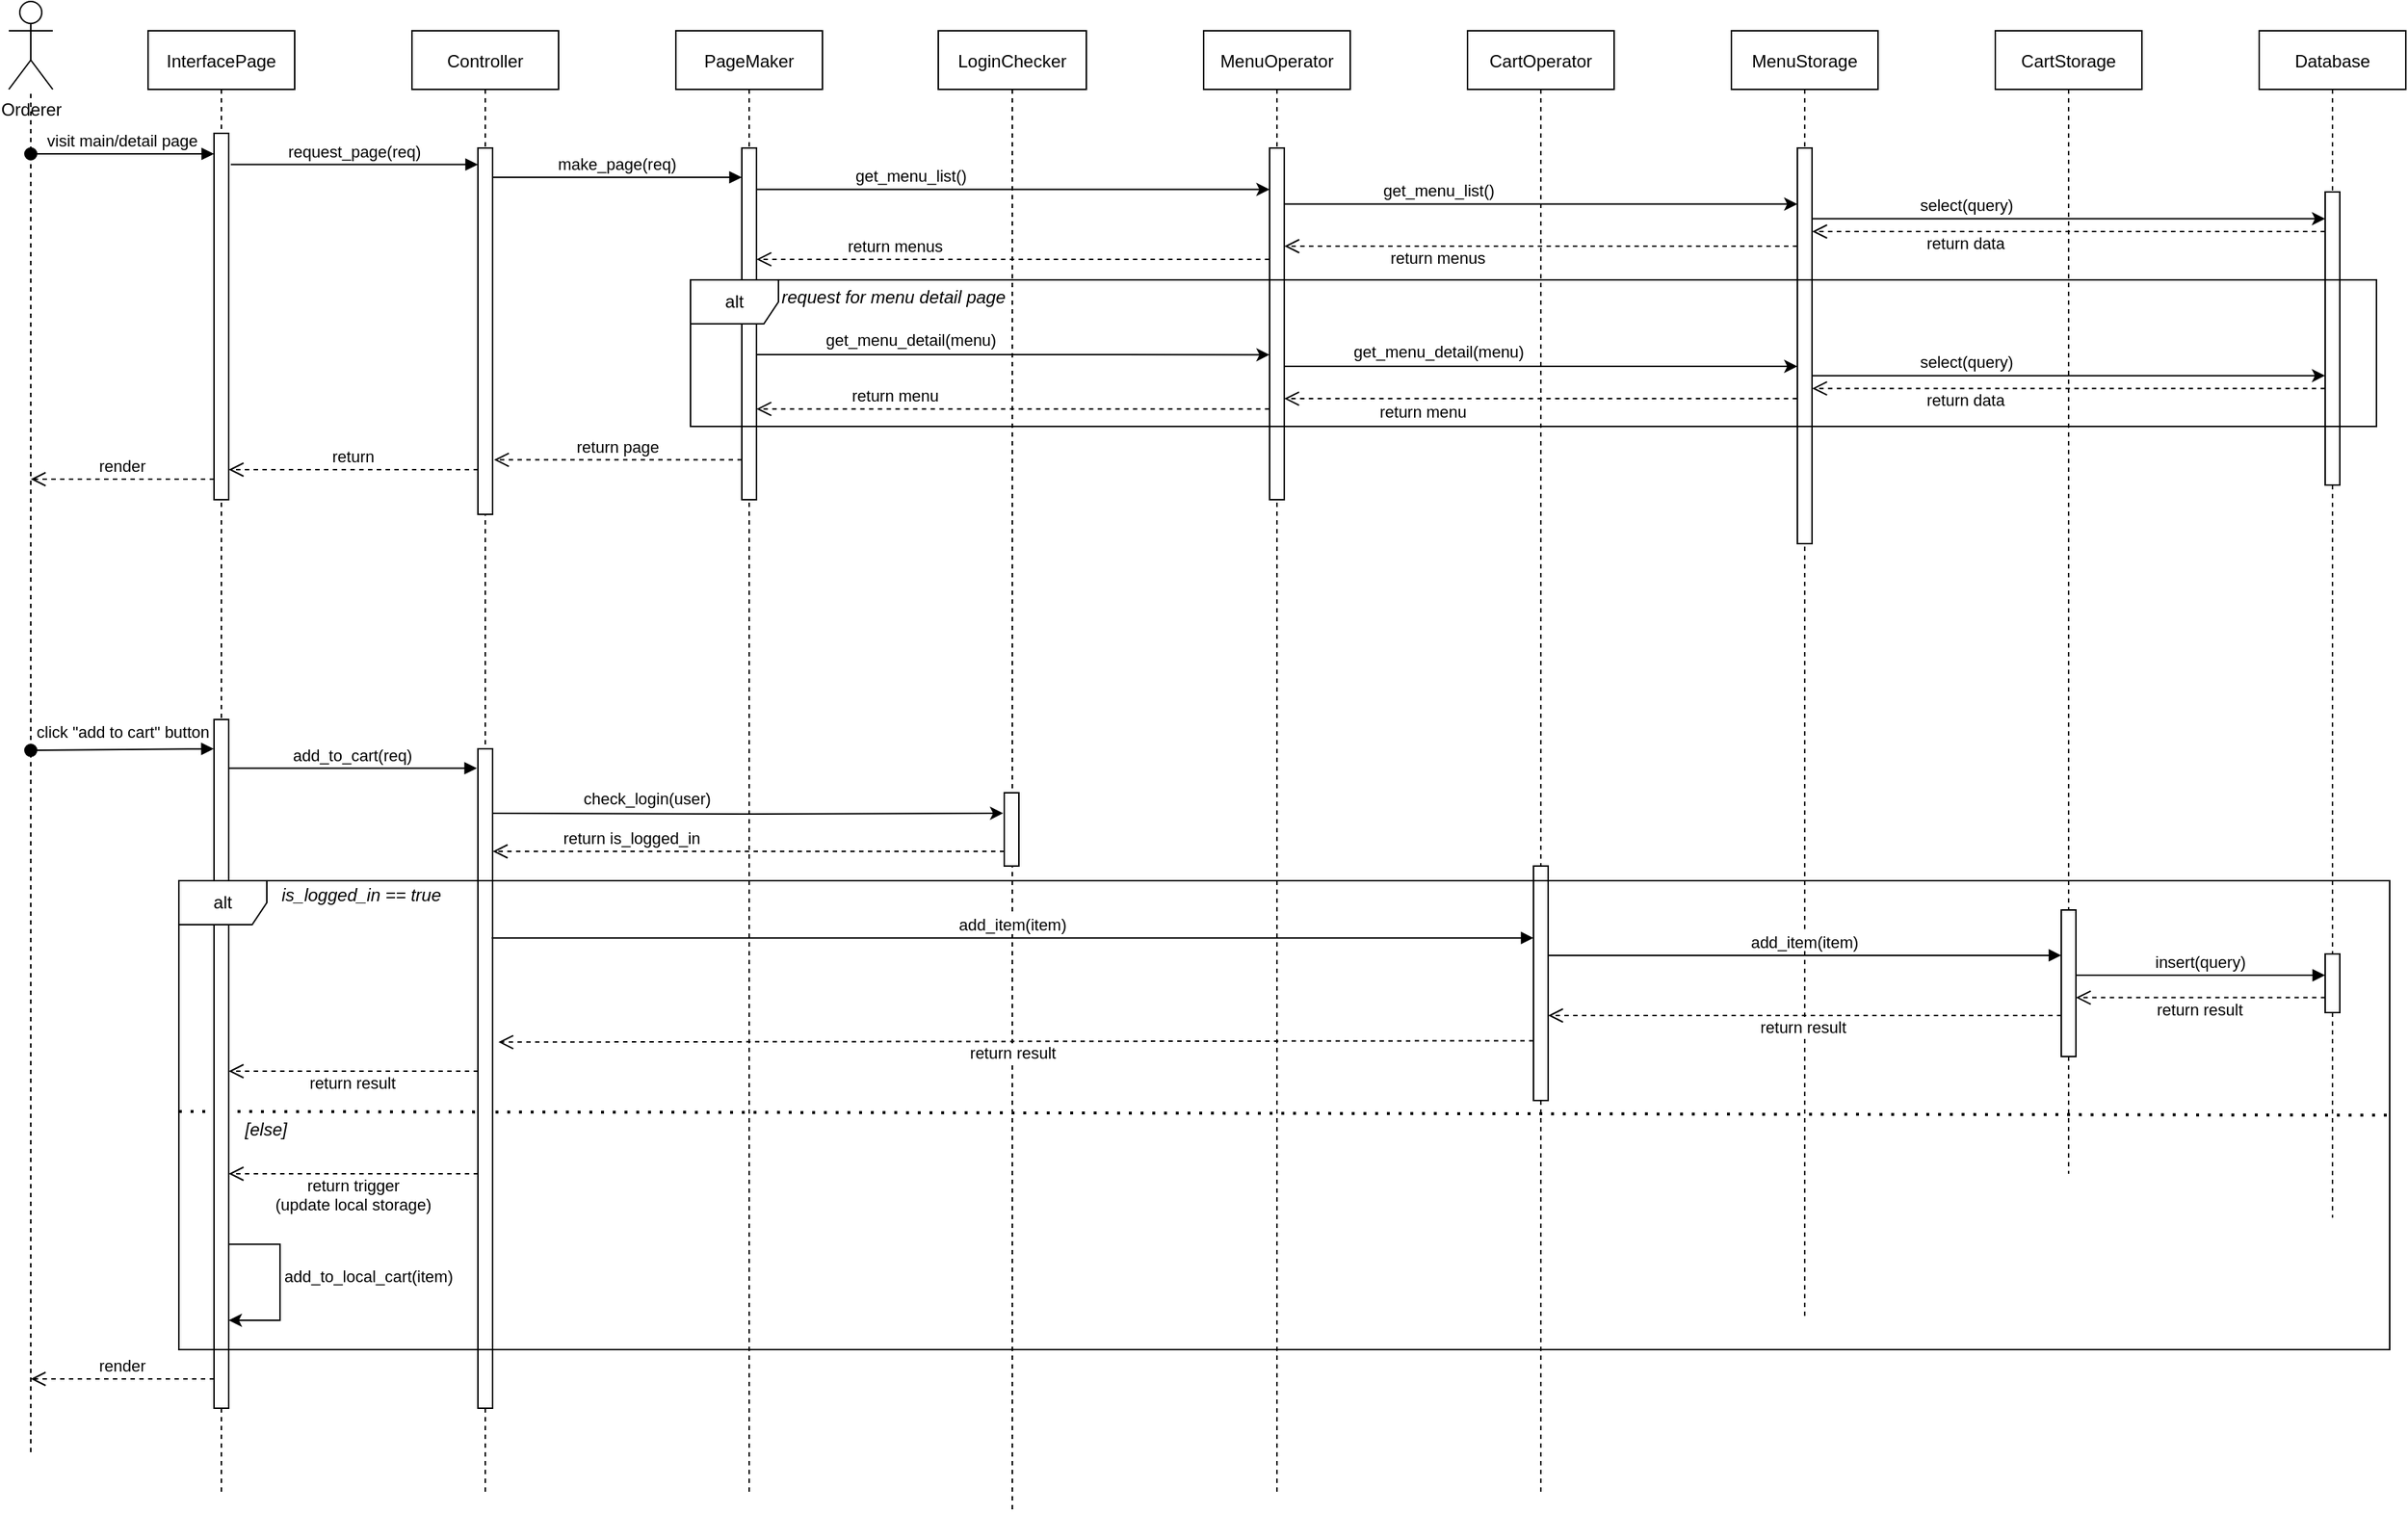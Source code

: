 <mxfile version="14.6.12" type="device" pages="3"><diagram id="kgpKYQtTHZ0yAKxKKP6v" name="A-UC-1"><mxGraphModel dx="4165" dy="1923" grid="1" gridSize="10" guides="1" tooltips="1" connect="1" arrows="1" fold="1" page="1" pageScale="1" pageWidth="850" pageHeight="1100" math="0" shadow="0"><root><mxCell id="0"/><mxCell id="1" parent="0"/><mxCell id="SlVUEamzjJu2dt0t3NPe-3" value="LoginChecker" style="shape=umlLifeline;perimeter=lifelinePerimeter;container=1;collapsible=0;recursiveResize=0;rounded=0;shadow=0;strokeWidth=1;" parent="1" vertex="1"><mxGeometry x="659" y="80" width="101" height="1010" as="geometry"/></mxCell><mxCell id="SlVUEamzjJu2dt0t3NPe-4" value="" style="points=[];perimeter=orthogonalPerimeter;rounded=0;shadow=0;strokeWidth=1;" parent="SlVUEamzjJu2dt0t3NPe-3" vertex="1"><mxGeometry x="45" y="520" width="10" height="50" as="geometry"/></mxCell><mxCell id="SlVUEamzjJu2dt0t3NPe-107" value="is_logged_in == true" style="text;html=1;align=center;verticalAlign=middle;resizable=0;points=[];autosize=1;strokeColor=none;fontStyle=2" parent="SlVUEamzjJu2dt0t3NPe-3" vertex="1"><mxGeometry x="-454" y="580" width="120" height="20" as="geometry"/></mxCell><mxCell id="SlVUEamzjJu2dt0t3NPe-110" value="" style="endArrow=none;dashed=1;html=1;dashPattern=1 3;strokeWidth=2;exitX=0;exitY=0.529;exitDx=0;exitDy=0;exitPerimeter=0;entryX=1.001;entryY=0.535;entryDx=0;entryDy=0;entryPerimeter=0;" parent="SlVUEamzjJu2dt0t3NPe-3" edge="1"><mxGeometry width="50" height="50" relative="1" as="geometry"><mxPoint x="-518" y="737.47" as="sourcePoint"/><mxPoint x="991.508" y="740.05" as="targetPoint"/></mxGeometry></mxCell><mxCell id="SlVUEamzjJu2dt0t3NPe-111" value="[else]" style="text;html=1;align=center;verticalAlign=middle;resizable=0;points=[];autosize=1;strokeColor=none;fontStyle=2" parent="SlVUEamzjJu2dt0t3NPe-3" vertex="1"><mxGeometry x="-479" y="740" width="40" height="20" as="geometry"/></mxCell><mxCell id="SlVUEamzjJu2dt0t3NPe-113" value="return trigger&#10;(update local storage)" style="verticalAlign=bottom;endArrow=open;dashed=1;endSize=8;exitX=0.008;exitY=0.744;shadow=0;strokeWidth=1;exitDx=0;exitDy=0;exitPerimeter=0;" parent="SlVUEamzjJu2dt0t3NPe-3" edge="1"><mxGeometry x="0.001" y="30" relative="1" as="geometry"><mxPoint x="-484" y="780" as="targetPoint"/><mxPoint x="-313.92" y="780" as="sourcePoint"/><mxPoint as="offset"/></mxGeometry></mxCell><mxCell id="3nuBFxr9cyL0pnOWT2aG-1" value="InterfacePage" style="shape=umlLifeline;perimeter=lifelinePerimeter;container=1;collapsible=0;recursiveResize=0;rounded=0;shadow=0;strokeWidth=1;" parent="1" vertex="1"><mxGeometry x="120" y="80" width="100" height="1000" as="geometry"/></mxCell><mxCell id="3nuBFxr9cyL0pnOWT2aG-2" value="" style="points=[];perimeter=orthogonalPerimeter;rounded=0;shadow=0;strokeWidth=1;" parent="3nuBFxr9cyL0pnOWT2aG-1" vertex="1"><mxGeometry x="45" y="70" width="10" height="250" as="geometry"/></mxCell><mxCell id="3nuBFxr9cyL0pnOWT2aG-3" value="visit main/detail page" style="verticalAlign=bottom;startArrow=oval;endArrow=block;startSize=8;shadow=0;strokeWidth=1;" parent="3nuBFxr9cyL0pnOWT2aG-1" target="3nuBFxr9cyL0pnOWT2aG-2" edge="1"><mxGeometry relative="1" as="geometry"><mxPoint x="-80" y="84" as="sourcePoint"/></mxGeometry></mxCell><mxCell id="SlVUEamzjJu2dt0t3NPe-88" value="" style="points=[];perimeter=orthogonalPerimeter;rounded=0;shadow=0;strokeWidth=1;" parent="3nuBFxr9cyL0pnOWT2aG-1" vertex="1"><mxGeometry x="45" y="470" width="10" height="470" as="geometry"/></mxCell><mxCell id="SlVUEamzjJu2dt0t3NPe-114" value="&lt;font face=&quot;helvetica&quot;&gt;add_to_local_cart(item)&lt;/font&gt;" style="edgeStyle=orthogonalEdgeStyle;rounded=0;orthogonalLoop=1;jettySize=auto;html=1;exitX=1.019;exitY=0.762;exitDx=0;exitDy=0;exitPerimeter=0;" parent="3nuBFxr9cyL0pnOWT2aG-1" source="SlVUEamzjJu2dt0t3NPe-88" edge="1"><mxGeometry x="-0.068" y="60" relative="1" as="geometry"><mxPoint x="55" y="880" as="targetPoint"/><Array as="points"><mxPoint x="90" y="828"/><mxPoint x="90" y="880"/><mxPoint x="55" y="880"/></Array><mxPoint as="offset"/></mxGeometry></mxCell><mxCell id="3nuBFxr9cyL0pnOWT2aG-5" value="Controller" style="shape=umlLifeline;perimeter=lifelinePerimeter;container=1;collapsible=0;recursiveResize=0;rounded=0;shadow=0;strokeWidth=1;" parent="1" vertex="1"><mxGeometry x="300" y="80" width="100" height="1000" as="geometry"/></mxCell><mxCell id="3nuBFxr9cyL0pnOWT2aG-6" value="" style="points=[];perimeter=orthogonalPerimeter;rounded=0;shadow=0;strokeWidth=1;" parent="3nuBFxr9cyL0pnOWT2aG-5" vertex="1"><mxGeometry x="45" y="80" width="10" height="250" as="geometry"/></mxCell><mxCell id="SlVUEamzjJu2dt0t3NPe-91" value="" style="points=[];perimeter=orthogonalPerimeter;rounded=0;shadow=0;strokeWidth=1;" parent="3nuBFxr9cyL0pnOWT2aG-5" vertex="1"><mxGeometry x="45" y="490" width="10" height="450" as="geometry"/></mxCell><mxCell id="3nuBFxr9cyL0pnOWT2aG-7" value="return" style="verticalAlign=bottom;endArrow=open;dashed=1;endSize=8;exitX=0;exitY=0.95;shadow=0;strokeWidth=1;" parent="1" edge="1"><mxGeometry relative="1" as="geometry"><mxPoint x="175" y="379.5" as="targetPoint"/><mxPoint x="345" y="379.5" as="sourcePoint"/></mxGeometry></mxCell><mxCell id="3nuBFxr9cyL0pnOWT2aG-8" value="request_page(req)" style="verticalAlign=bottom;endArrow=block;shadow=0;strokeWidth=1;exitX=1.14;exitY=0.085;exitDx=0;exitDy=0;exitPerimeter=0;" parent="1" source="3nuBFxr9cyL0pnOWT2aG-2" target="3nuBFxr9cyL0pnOWT2aG-6" edge="1"><mxGeometry relative="1" as="geometry"><mxPoint x="275" y="160" as="sourcePoint"/></mxGeometry></mxCell><mxCell id="3nuBFxr9cyL0pnOWT2aG-10" value="return page" style="verticalAlign=bottom;endArrow=open;dashed=1;endSize=8;shadow=0;strokeWidth=1;entryX=1.1;entryY=0.918;entryDx=0;entryDy=0;entryPerimeter=0;" parent="1" edge="1"><mxGeometry relative="1" as="geometry"><mxPoint x="356" y="372.78" as="targetPoint"/><mxPoint x="525" y="372.78" as="sourcePoint"/></mxGeometry></mxCell><mxCell id="SlVUEamzjJu2dt0t3NPe-1" value="PageMaker" style="shape=umlLifeline;perimeter=lifelinePerimeter;container=1;collapsible=0;recursiveResize=0;rounded=0;shadow=0;strokeWidth=1;" parent="1" vertex="1"><mxGeometry x="480" y="80" width="100" height="1000" as="geometry"/></mxCell><mxCell id="SlVUEamzjJu2dt0t3NPe-2" value="" style="points=[];perimeter=orthogonalPerimeter;rounded=0;shadow=0;strokeWidth=1;" parent="SlVUEamzjJu2dt0t3NPe-1" vertex="1"><mxGeometry x="45" y="80" width="10" height="240" as="geometry"/></mxCell><mxCell id="SlVUEamzjJu2dt0t3NPe-5" value="MenuOperator" style="shape=umlLifeline;perimeter=lifelinePerimeter;container=1;collapsible=0;recursiveResize=0;rounded=0;shadow=0;strokeWidth=1;" parent="1" vertex="1"><mxGeometry x="840" y="80" width="100" height="1000" as="geometry"/></mxCell><mxCell id="SlVUEamzjJu2dt0t3NPe-6" value="" style="points=[];perimeter=orthogonalPerimeter;rounded=0;shadow=0;strokeWidth=1;" parent="SlVUEamzjJu2dt0t3NPe-5" vertex="1"><mxGeometry x="45" y="80" width="10" height="240" as="geometry"/></mxCell><mxCell id="SlVUEamzjJu2dt0t3NPe-7" value="CartOperator" style="shape=umlLifeline;perimeter=lifelinePerimeter;container=1;collapsible=0;recursiveResize=0;rounded=0;shadow=0;strokeWidth=1;" parent="1" vertex="1"><mxGeometry x="1020" y="80" width="100" height="1000" as="geometry"/></mxCell><mxCell id="SlVUEamzjJu2dt0t3NPe-8" value="" style="points=[];perimeter=orthogonalPerimeter;rounded=0;shadow=0;strokeWidth=1;" parent="SlVUEamzjJu2dt0t3NPe-7" vertex="1"><mxGeometry x="45" y="570" width="10" height="160" as="geometry"/></mxCell><mxCell id="SlVUEamzjJu2dt0t3NPe-9" value="MenuStorage" style="shape=umlLifeline;perimeter=lifelinePerimeter;container=1;collapsible=0;recursiveResize=0;rounded=0;shadow=0;strokeWidth=1;" parent="1" vertex="1"><mxGeometry x="1200" y="80" width="100" height="880" as="geometry"/></mxCell><mxCell id="SlVUEamzjJu2dt0t3NPe-10" value="" style="points=[];perimeter=orthogonalPerimeter;rounded=0;shadow=0;strokeWidth=1;" parent="SlVUEamzjJu2dt0t3NPe-9" vertex="1"><mxGeometry x="45" y="80" width="10" height="270" as="geometry"/></mxCell><mxCell id="SlVUEamzjJu2dt0t3NPe-11" value="CartStorage" style="shape=umlLifeline;perimeter=lifelinePerimeter;container=1;collapsible=0;recursiveResize=0;rounded=0;shadow=0;strokeWidth=1;" parent="1" vertex="1"><mxGeometry x="1380" y="80" width="100" height="780" as="geometry"/></mxCell><mxCell id="SlVUEamzjJu2dt0t3NPe-12" value="" style="points=[];perimeter=orthogonalPerimeter;rounded=0;shadow=0;strokeWidth=1;" parent="SlVUEamzjJu2dt0t3NPe-11" vertex="1"><mxGeometry x="45" y="600" width="10" height="100" as="geometry"/></mxCell><mxCell id="SlVUEamzjJu2dt0t3NPe-13" value="Database" style="shape=umlLifeline;perimeter=lifelinePerimeter;container=1;collapsible=0;recursiveResize=0;rounded=0;shadow=0;strokeWidth=1;" parent="1" vertex="1"><mxGeometry x="1560" y="80" width="100" height="810" as="geometry"/></mxCell><mxCell id="SlVUEamzjJu2dt0t3NPe-14" value="" style="points=[];perimeter=orthogonalPerimeter;rounded=0;shadow=0;strokeWidth=1;" parent="SlVUEamzjJu2dt0t3NPe-13" vertex="1"><mxGeometry x="45" y="110" width="10" height="200" as="geometry"/></mxCell><mxCell id="SlVUEamzjJu2dt0t3NPe-99" value="" style="points=[];perimeter=orthogonalPerimeter;rounded=0;shadow=0;strokeWidth=1;" parent="SlVUEamzjJu2dt0t3NPe-13" vertex="1"><mxGeometry x="45" y="630" width="10" height="40" as="geometry"/></mxCell><mxCell id="3nuBFxr9cyL0pnOWT2aG-9" value="make_page(req)" style="verticalAlign=bottom;endArrow=block;shadow=0;strokeWidth=1;" parent="1" source="3nuBFxr9cyL0pnOWT2aG-6" target="SlVUEamzjJu2dt0t3NPe-2" edge="1"><mxGeometry relative="1" as="geometry"><mxPoint x="240" y="200" as="sourcePoint"/><Array as="points"><mxPoint x="510" y="180"/></Array></mxGeometry></mxCell><mxCell id="SlVUEamzjJu2dt0t3NPe-16" style="edgeStyle=orthogonalEdgeStyle;rounded=0;orthogonalLoop=1;jettySize=auto;html=1;entryX=-0.002;entryY=0.175;entryDx=0;entryDy=0;entryPerimeter=0;" parent="1" edge="1"><mxGeometry relative="1" as="geometry"><mxPoint x="535" y="188.286" as="sourcePoint"/><mxPoint x="884.98" y="188.25" as="targetPoint"/><Array as="points"><mxPoint x="870" y="189"/></Array></mxGeometry></mxCell><mxCell id="SlVUEamzjJu2dt0t3NPe-17" value="get_menu_list()" style="edgeLabel;html=1;align=center;verticalAlign=middle;resizable=0;points=[];" parent="SlVUEamzjJu2dt0t3NPe-16" vertex="1" connectable="0"><mxGeometry x="-0.822" y="-1" relative="1" as="geometry"><mxPoint x="74" y="-11" as="offset"/></mxGeometry></mxCell><mxCell id="SlVUEamzjJu2dt0t3NPe-19" value="return menus" style="verticalAlign=bottom;endArrow=open;dashed=1;endSize=8;exitX=-0.024;exitY=0.363;shadow=0;strokeWidth=1;exitDx=0;exitDy=0;exitPerimeter=0;" parent="1" edge="1"><mxGeometry x="0.457" relative="1" as="geometry"><mxPoint x="535" y="235.97" as="targetPoint"/><mxPoint x="884.76" y="235.97" as="sourcePoint"/><mxPoint as="offset"/></mxGeometry></mxCell><mxCell id="SlVUEamzjJu2dt0t3NPe-44" value="alt" style="shape=umlFrame;whiteSpace=wrap;html=1;" parent="1" vertex="1"><mxGeometry x="490" y="250" width="1150" height="100" as="geometry"/></mxCell><mxCell id="SlVUEamzjJu2dt0t3NPe-49" value="request for menu detail page" style="text;html=1;align=center;verticalAlign=middle;resizable=0;points=[];autosize=1;strokeColor=none;fontStyle=2" parent="1" vertex="1"><mxGeometry x="543" y="252" width="170" height="20" as="geometry"/></mxCell><mxCell id="SlVUEamzjJu2dt0t3NPe-67" style="edgeStyle=orthogonalEdgeStyle;rounded=0;orthogonalLoop=1;jettySize=auto;html=1;entryX=0;entryY=0.213;entryDx=0;entryDy=0;entryPerimeter=0;" parent="1" edge="1"><mxGeometry relative="1" as="geometry"><mxPoint x="535" y="301" as="sourcePoint"/><mxPoint x="885" y="301.08" as="targetPoint"/><Array as="points"><mxPoint x="620" y="301"/><mxPoint x="620" y="301"/></Array></mxGeometry></mxCell><mxCell id="SlVUEamzjJu2dt0t3NPe-68" value="get_menu_detail(menu)" style="edgeLabel;html=1;align=center;verticalAlign=middle;resizable=0;points=[];" parent="SlVUEamzjJu2dt0t3NPe-67" vertex="1" connectable="0"><mxGeometry x="-0.822" y="-1" relative="1" as="geometry"><mxPoint x="74" y="-11" as="offset"/></mxGeometry></mxCell><mxCell id="SlVUEamzjJu2dt0t3NPe-69" value="return menu" style="verticalAlign=bottom;endArrow=open;dashed=1;endSize=8;exitX=-0.024;exitY=0.363;shadow=0;strokeWidth=1;exitDx=0;exitDy=0;exitPerimeter=0;" parent="1" edge="1"><mxGeometry x="0.457" relative="1" as="geometry"><mxPoint x="535" y="338.08" as="targetPoint"/><mxPoint x="884.76" y="338.08" as="sourcePoint"/><mxPoint as="offset"/></mxGeometry></mxCell><mxCell id="SlVUEamzjJu2dt0t3NPe-70" value="Orderer" style="shape=umlActor;verticalLabelPosition=bottom;verticalAlign=top;html=1;outlineConnect=0;" parent="1" vertex="1"><mxGeometry x="25" y="60" width="30" height="60" as="geometry"/></mxCell><mxCell id="SlVUEamzjJu2dt0t3NPe-73" value="" style="endArrow=none;dashed=1;html=1;" parent="1" target="SlVUEamzjJu2dt0t3NPe-70" edge="1"><mxGeometry width="50" height="50" relative="1" as="geometry"><mxPoint x="40" y="1050" as="sourcePoint"/><mxPoint x="40" y="220" as="targetPoint"/></mxGeometry></mxCell><mxCell id="SlVUEamzjJu2dt0t3NPe-74" value="render" style="verticalAlign=bottom;endArrow=open;dashed=1;endSize=8;shadow=0;strokeWidth=1;" parent="1" edge="1"><mxGeometry relative="1" as="geometry"><mxPoint x="40" y="386" as="targetPoint"/><mxPoint x="165" y="386" as="sourcePoint"/></mxGeometry></mxCell><mxCell id="SlVUEamzjJu2dt0t3NPe-75" style="edgeStyle=orthogonalEdgeStyle;rounded=0;orthogonalLoop=1;jettySize=auto;html=1;entryX=-0.002;entryY=0.175;entryDx=0;entryDy=0;entryPerimeter=0;" parent="1" edge="1"><mxGeometry relative="1" as="geometry"><mxPoint x="895.01" y="198.286" as="sourcePoint"/><mxPoint x="1244.99" y="198.25" as="targetPoint"/><Array as="points"><mxPoint x="1230.01" y="199"/></Array></mxGeometry></mxCell><mxCell id="SlVUEamzjJu2dt0t3NPe-76" value="get_menu_list()" style="edgeLabel;html=1;align=center;verticalAlign=middle;resizable=0;points=[];" parent="SlVUEamzjJu2dt0t3NPe-75" vertex="1" connectable="0"><mxGeometry x="-0.822" y="-1" relative="1" as="geometry"><mxPoint x="74" y="-11" as="offset"/></mxGeometry></mxCell><mxCell id="SlVUEamzjJu2dt0t3NPe-77" value="return menus" style="verticalAlign=bottom;endArrow=open;dashed=1;endSize=8;exitX=-0.024;exitY=0.363;shadow=0;strokeWidth=1;exitDx=0;exitDy=0;exitPerimeter=0;" parent="1" edge="1"><mxGeometry x="0.4" y="17" relative="1" as="geometry"><mxPoint x="895.12" y="227.0" as="targetPoint"/><mxPoint x="1244.88" y="227.0" as="sourcePoint"/><mxPoint as="offset"/></mxGeometry></mxCell><mxCell id="SlVUEamzjJu2dt0t3NPe-78" style="edgeStyle=orthogonalEdgeStyle;rounded=0;orthogonalLoop=1;jettySize=auto;html=1;entryX=0;entryY=0.213;entryDx=0;entryDy=0;entryPerimeter=0;" parent="1" edge="1"><mxGeometry relative="1" as="geometry"><mxPoint x="895" y="308.96" as="sourcePoint"/><mxPoint x="1245" y="309.04" as="targetPoint"/><Array as="points"><mxPoint x="980" y="308.96"/><mxPoint x="980" y="308.96"/></Array></mxGeometry></mxCell><mxCell id="SlVUEamzjJu2dt0t3NPe-79" value="get_menu_detail(menu)" style="edgeLabel;html=1;align=center;verticalAlign=middle;resizable=0;points=[];" parent="SlVUEamzjJu2dt0t3NPe-78" vertex="1" connectable="0"><mxGeometry x="-0.822" y="-1" relative="1" as="geometry"><mxPoint x="74" y="-11" as="offset"/></mxGeometry></mxCell><mxCell id="SlVUEamzjJu2dt0t3NPe-80" value="return menu" style="verticalAlign=bottom;endArrow=open;dashed=1;endSize=8;exitX=-0.024;exitY=0.363;shadow=0;strokeWidth=1;exitDx=0;exitDy=0;exitPerimeter=0;" parent="1" edge="1"><mxGeometry x="0.457" y="18" relative="1" as="geometry"><mxPoint x="895" y="331.04" as="targetPoint"/><mxPoint x="1244.76" y="331.04" as="sourcePoint"/><mxPoint as="offset"/></mxGeometry></mxCell><mxCell id="SlVUEamzjJu2dt0t3NPe-81" style="edgeStyle=orthogonalEdgeStyle;rounded=0;orthogonalLoop=1;jettySize=auto;html=1;entryX=-0.002;entryY=0.175;entryDx=0;entryDy=0;entryPerimeter=0;" parent="1" edge="1"><mxGeometry relative="1" as="geometry"><mxPoint x="1255.01" y="208.286" as="sourcePoint"/><mxPoint x="1604.99" y="208.25" as="targetPoint"/><Array as="points"><mxPoint x="1590.01" y="209"/></Array></mxGeometry></mxCell><mxCell id="SlVUEamzjJu2dt0t3NPe-82" value="select(query)" style="edgeLabel;html=1;align=center;verticalAlign=middle;resizable=0;points=[];" parent="SlVUEamzjJu2dt0t3NPe-81" vertex="1" connectable="0"><mxGeometry x="-0.822" y="-1" relative="1" as="geometry"><mxPoint x="74" y="-11" as="offset"/></mxGeometry></mxCell><mxCell id="SlVUEamzjJu2dt0t3NPe-83" value="return data" style="verticalAlign=bottom;endArrow=open;dashed=1;endSize=8;exitX=-0.024;exitY=0.363;shadow=0;strokeWidth=1;exitDx=0;exitDy=0;exitPerimeter=0;" parent="1" edge="1"><mxGeometry x="0.4" y="17" relative="1" as="geometry"><mxPoint x="1255.12" y="217" as="targetPoint"/><mxPoint x="1604.88" y="217" as="sourcePoint"/><mxPoint as="offset"/></mxGeometry></mxCell><mxCell id="SlVUEamzjJu2dt0t3NPe-84" style="edgeStyle=orthogonalEdgeStyle;rounded=0;orthogonalLoop=1;jettySize=auto;html=1;entryX=-0.002;entryY=0.175;entryDx=0;entryDy=0;entryPerimeter=0;" parent="1" edge="1"><mxGeometry relative="1" as="geometry"><mxPoint x="1255.0" y="315.376" as="sourcePoint"/><mxPoint x="1604.98" y="315.34" as="targetPoint"/><Array as="points"><mxPoint x="1590" y="316.09"/></Array></mxGeometry></mxCell><mxCell id="SlVUEamzjJu2dt0t3NPe-85" value="select(query)" style="edgeLabel;html=1;align=center;verticalAlign=middle;resizable=0;points=[];" parent="SlVUEamzjJu2dt0t3NPe-84" vertex="1" connectable="0"><mxGeometry x="-0.822" y="-1" relative="1" as="geometry"><mxPoint x="74" y="-11" as="offset"/></mxGeometry></mxCell><mxCell id="SlVUEamzjJu2dt0t3NPe-86" value="return data" style="verticalAlign=bottom;endArrow=open;dashed=1;endSize=8;exitX=-0.024;exitY=0.363;shadow=0;strokeWidth=1;exitDx=0;exitDy=0;exitPerimeter=0;" parent="1" edge="1"><mxGeometry x="0.4" y="17" relative="1" as="geometry"><mxPoint x="1255.11" y="324.09" as="targetPoint"/><mxPoint x="1604.87" y="324.09" as="sourcePoint"/><mxPoint as="offset"/></mxGeometry></mxCell><mxCell id="SlVUEamzjJu2dt0t3NPe-90" value="click &quot;add to cart&quot; button" style="verticalAlign=bottom;startArrow=oval;endArrow=block;startSize=8;shadow=0;strokeWidth=1;entryX=-0.02;entryY=0.036;entryDx=0;entryDy=0;entryPerimeter=0;" parent="1" edge="1"><mxGeometry x="0.01" y="3" relative="1" as="geometry"><mxPoint x="40" y="571.04" as="sourcePoint"/><mxPoint x="164.8" y="570" as="targetPoint"/><mxPoint as="offset"/></mxGeometry></mxCell><mxCell id="SlVUEamzjJu2dt0t3NPe-92" value="add_to_cart(req)" style="verticalAlign=bottom;endArrow=block;shadow=0;strokeWidth=1;entryX=-0.067;entryY=0.081;entryDx=0;entryDy=0;entryPerimeter=0;" parent="1" edge="1"><mxGeometry relative="1" as="geometry"><mxPoint x="175" y="583.25" as="sourcePoint"/><mxPoint x="344.33" y="583.25" as="targetPoint"/></mxGeometry></mxCell><mxCell id="SlVUEamzjJu2dt0t3NPe-93" style="edgeStyle=orthogonalEdgeStyle;rounded=0;orthogonalLoop=1;jettySize=auto;html=1;entryX=-0.067;entryY=0.279;entryDx=0;entryDy=0;entryPerimeter=0;" parent="1" target="SlVUEamzjJu2dt0t3NPe-4" edge="1"><mxGeometry relative="1" as="geometry"><mxPoint x="355" y="614.036" as="sourcePoint"/><mxPoint x="690" y="614" as="targetPoint"/><Array as="points"/></mxGeometry></mxCell><mxCell id="SlVUEamzjJu2dt0t3NPe-94" value="check_login(user)" style="edgeLabel;html=1;align=center;verticalAlign=middle;resizable=0;points=[];" parent="SlVUEamzjJu2dt0t3NPe-93" vertex="1" connectable="0"><mxGeometry x="-0.822" y="-1" relative="1" as="geometry"><mxPoint x="74" y="-11" as="offset"/></mxGeometry></mxCell><mxCell id="SlVUEamzjJu2dt0t3NPe-95" value="return is_logged_in" style="verticalAlign=bottom;endArrow=open;dashed=1;endSize=8;shadow=0;strokeWidth=1;" parent="1" source="SlVUEamzjJu2dt0t3NPe-4" edge="1"><mxGeometry x="0.457" relative="1" as="geometry"><mxPoint x="355.12" y="640.0" as="targetPoint"/><mxPoint x="704.88" y="640.0" as="sourcePoint"/><mxPoint as="offset"/></mxGeometry></mxCell><mxCell id="SlVUEamzjJu2dt0t3NPe-97" value="add_item(item)" style="verticalAlign=bottom;endArrow=block;shadow=0;strokeWidth=1;exitX=0.933;exitY=0.511;exitDx=0;exitDy=0;exitPerimeter=0;" parent="1" edge="1"><mxGeometry relative="1" as="geometry"><mxPoint x="354.33" y="699.07" as="sourcePoint"/><mxPoint x="1065" y="699.07" as="targetPoint"/></mxGeometry></mxCell><mxCell id="SlVUEamzjJu2dt0t3NPe-98" value="add_item(item)" style="verticalAlign=bottom;endArrow=block;shadow=0;strokeWidth=1;exitX=1;exitY=0.381;exitDx=0;exitDy=0;exitPerimeter=0;" parent="1" source="SlVUEamzjJu2dt0t3NPe-8" target="SlVUEamzjJu2dt0t3NPe-12" edge="1"><mxGeometry relative="1" as="geometry"><mxPoint x="1120" y="710" as="sourcePoint"/><mxPoint x="1430.67" y="710" as="targetPoint"/></mxGeometry></mxCell><mxCell id="SlVUEamzjJu2dt0t3NPe-100" value="insert(query)" style="verticalAlign=bottom;endArrow=block;shadow=0;strokeWidth=1;entryX=-0.008;entryY=0.363;entryDx=0;entryDy=0;entryPerimeter=0;" parent="1" target="SlVUEamzjJu2dt0t3NPe-99" edge="1"><mxGeometry relative="1" as="geometry"><mxPoint x="1435" y="724.52" as="sourcePoint"/><mxPoint x="1605" y="730" as="targetPoint"/></mxGeometry></mxCell><mxCell id="SlVUEamzjJu2dt0t3NPe-103" value="return result" style="verticalAlign=bottom;endArrow=open;dashed=1;endSize=8;exitX=0.008;exitY=0.744;shadow=0;strokeWidth=1;exitDx=0;exitDy=0;exitPerimeter=0;" parent="1" source="SlVUEamzjJu2dt0t3NPe-99" edge="1"><mxGeometry x="0.006" y="17" relative="1" as="geometry"><mxPoint x="1435" y="739.76" as="targetPoint"/><mxPoint x="1604.88" y="740.0" as="sourcePoint"/><mxPoint as="offset"/></mxGeometry></mxCell><mxCell id="SlVUEamzjJu2dt0t3NPe-104" value="return result" style="verticalAlign=bottom;endArrow=open;dashed=1;endSize=8;exitX=0.008;exitY=0.744;shadow=0;strokeWidth=1;exitDx=0;exitDy=0;exitPerimeter=0;" parent="1" target="SlVUEamzjJu2dt0t3NPe-8" edge="1"><mxGeometry x="0.006" y="17" relative="1" as="geometry"><mxPoint x="1255" y="752.0" as="targetPoint"/><mxPoint x="1425.08" y="752.0" as="sourcePoint"/><mxPoint as="offset"/></mxGeometry></mxCell><mxCell id="SlVUEamzjJu2dt0t3NPe-105" value="return result" style="verticalAlign=bottom;endArrow=open;dashed=1;endSize=8;exitX=-0.002;exitY=0.745;shadow=0;strokeWidth=1;exitDx=0;exitDy=0;exitPerimeter=0;entryX=1.4;entryY=0.541;entryDx=0;entryDy=0;entryPerimeter=0;" parent="1" edge="1"><mxGeometry x="0.006" y="17" relative="1" as="geometry"><mxPoint x="359" y="770.17" as="targetPoint"/><mxPoint x="1064.98" y="769.2" as="sourcePoint"/><mxPoint as="offset"/></mxGeometry></mxCell><mxCell id="SlVUEamzjJu2dt0t3NPe-109" value="return result" style="verticalAlign=bottom;endArrow=open;dashed=1;endSize=8;exitX=0.008;exitY=0.744;shadow=0;strokeWidth=1;exitDx=0;exitDy=0;exitPerimeter=0;" parent="1" edge="1"><mxGeometry x="0.006" y="17" relative="1" as="geometry"><mxPoint x="175" y="790.0" as="targetPoint"/><mxPoint x="345.08" y="790.0" as="sourcePoint"/><mxPoint as="offset"/></mxGeometry></mxCell><mxCell id="SlVUEamzjJu2dt0t3NPe-117" value="alt" style="shape=umlFrame;whiteSpace=wrap;html=1;" parent="1" vertex="1"><mxGeometry x="141" y="660" width="1508" height="320" as="geometry"/></mxCell><mxCell id="SlVUEamzjJu2dt0t3NPe-118" value="render" style="verticalAlign=bottom;endArrow=open;dashed=1;endSize=8;shadow=0;strokeWidth=1;" parent="1" edge="1"><mxGeometry relative="1" as="geometry"><mxPoint x="40" y="1000" as="targetPoint"/><mxPoint x="165" y="1000" as="sourcePoint"/></mxGeometry></mxCell></root></mxGraphModel></diagram><diagram name="A-UC-1.var1" id="ShTNadcXG1B6TjWmwww9"><mxGraphModel dx="2380" dy="1099" grid="1" gridSize="10" guides="1" tooltips="1" connect="1" arrows="1" fold="1" page="1" pageScale="1" pageWidth="850" pageHeight="1100" math="0" shadow="0"><root><mxCell id="teE9JVfxtBKqi2OuHFJi-0"/><mxCell id="teE9JVfxtBKqi2OuHFJi-1" parent="teE9JVfxtBKqi2OuHFJi-0"/><mxCell id="teE9JVfxtBKqi2OuHFJi-70" value="LoginChecker" style="shape=umlLifeline;perimeter=lifelinePerimeter;container=1;collapsible=0;recursiveResize=0;rounded=0;shadow=0;strokeWidth=1;" vertex="1" parent="teE9JVfxtBKqi2OuHFJi-1"><mxGeometry x="659" y="80" width="101" height="1010" as="geometry"/></mxCell><mxCell id="teE9JVfxtBKqi2OuHFJi-71" value="" style="points=[];perimeter=orthogonalPerimeter;rounded=0;shadow=0;strokeWidth=1;" vertex="1" parent="teE9JVfxtBKqi2OuHFJi-70"><mxGeometry x="45" y="520" width="10" height="50" as="geometry"/></mxCell><mxCell id="teE9JVfxtBKqi2OuHFJi-72" value="" style="endArrow=none;dashed=1;html=1;dashPattern=1 3;strokeWidth=2;entryX=1.001;entryY=0.535;entryDx=0;entryDy=0;entryPerimeter=0;" edge="1" parent="teE9JVfxtBKqi2OuHFJi-70" source="teE9JVfxtBKqi2OuHFJi-88"><mxGeometry width="50" height="50" relative="1" as="geometry"><mxPoint x="-189" y="737" as="sourcePoint"/><mxPoint x="991.508" y="740.05" as="targetPoint"/></mxGeometry></mxCell><mxCell id="teE9JVfxtBKqi2OuHFJi-74" value="InterfacePage" style="shape=umlLifeline;perimeter=lifelinePerimeter;container=1;collapsible=0;recursiveResize=0;rounded=0;shadow=0;strokeWidth=1;" vertex="1" parent="teE9JVfxtBKqi2OuHFJi-1"><mxGeometry x="120" y="80" width="100" height="1000" as="geometry"/></mxCell><mxCell id="teE9JVfxtBKqi2OuHFJi-75" value="" style="points=[];perimeter=orthogonalPerimeter;rounded=0;shadow=0;strokeWidth=1;" vertex="1" parent="teE9JVfxtBKqi2OuHFJi-74"><mxGeometry x="45" y="70" width="10" height="250" as="geometry"/></mxCell><mxCell id="teE9JVfxtBKqi2OuHFJi-76" value="visit main/detail page" style="verticalAlign=bottom;startArrow=oval;endArrow=block;startSize=8;shadow=0;strokeWidth=1;" edge="1" parent="teE9JVfxtBKqi2OuHFJi-74" target="teE9JVfxtBKqi2OuHFJi-75"><mxGeometry relative="1" as="geometry"><mxPoint x="-80" y="84" as="sourcePoint"/></mxGeometry></mxCell><mxCell id="teE9JVfxtBKqi2OuHFJi-77" value="" style="points=[];perimeter=orthogonalPerimeter;rounded=0;shadow=0;strokeWidth=1;" vertex="1" parent="teE9JVfxtBKqi2OuHFJi-74"><mxGeometry x="45" y="470" width="10" height="470" as="geometry"/></mxCell><mxCell id="teE9JVfxtBKqi2OuHFJi-78" value="Controller" style="shape=umlLifeline;perimeter=lifelinePerimeter;container=1;collapsible=0;recursiveResize=0;rounded=0;shadow=0;strokeWidth=1;" vertex="1" parent="teE9JVfxtBKqi2OuHFJi-1"><mxGeometry x="300" y="80" width="100" height="1000" as="geometry"/></mxCell><mxCell id="teE9JVfxtBKqi2OuHFJi-79" value="" style="points=[];perimeter=orthogonalPerimeter;rounded=0;shadow=0;strokeWidth=1;" vertex="1" parent="teE9JVfxtBKqi2OuHFJi-78"><mxGeometry x="45" y="80" width="10" height="250" as="geometry"/></mxCell><mxCell id="teE9JVfxtBKqi2OuHFJi-80" value="" style="points=[];perimeter=orthogonalPerimeter;rounded=0;shadow=0;strokeWidth=1;" vertex="1" parent="teE9JVfxtBKqi2OuHFJi-78"><mxGeometry x="45" y="490" width="10" height="450" as="geometry"/></mxCell><mxCell id="teE9JVfxtBKqi2OuHFJi-81" value="return" style="verticalAlign=bottom;endArrow=open;dashed=1;endSize=8;exitX=0;exitY=0.95;shadow=0;strokeWidth=1;" edge="1" parent="teE9JVfxtBKqi2OuHFJi-1"><mxGeometry relative="1" as="geometry"><mxPoint x="175" y="379.5" as="targetPoint"/><mxPoint x="345" y="379.5" as="sourcePoint"/></mxGeometry></mxCell><mxCell id="teE9JVfxtBKqi2OuHFJi-82" value="request_page(req)" style="verticalAlign=bottom;endArrow=block;shadow=0;strokeWidth=1;exitX=1.14;exitY=0.085;exitDx=0;exitDy=0;exitPerimeter=0;" edge="1" parent="teE9JVfxtBKqi2OuHFJi-1" source="teE9JVfxtBKqi2OuHFJi-75" target="teE9JVfxtBKqi2OuHFJi-79"><mxGeometry relative="1" as="geometry"><mxPoint x="275" y="160" as="sourcePoint"/></mxGeometry></mxCell><mxCell id="teE9JVfxtBKqi2OuHFJi-83" value="return page" style="verticalAlign=bottom;endArrow=open;dashed=1;endSize=8;shadow=0;strokeWidth=1;entryX=1.1;entryY=0.918;entryDx=0;entryDy=0;entryPerimeter=0;" edge="1" parent="teE9JVfxtBKqi2OuHFJi-1"><mxGeometry relative="1" as="geometry"><mxPoint x="356" y="372.78" as="targetPoint"/><mxPoint x="525" y="372.78" as="sourcePoint"/></mxGeometry></mxCell><mxCell id="teE9JVfxtBKqi2OuHFJi-84" value="PageMaker" style="shape=umlLifeline;perimeter=lifelinePerimeter;container=1;collapsible=0;recursiveResize=0;rounded=0;shadow=0;strokeWidth=1;" vertex="1" parent="teE9JVfxtBKqi2OuHFJi-1"><mxGeometry x="480" y="80" width="100" height="1000" as="geometry"/></mxCell><mxCell id="teE9JVfxtBKqi2OuHFJi-85" value="" style="points=[];perimeter=orthogonalPerimeter;rounded=0;shadow=0;strokeWidth=1;" vertex="1" parent="teE9JVfxtBKqi2OuHFJi-84"><mxGeometry x="45" y="80" width="10" height="240" as="geometry"/></mxCell><mxCell id="teE9JVfxtBKqi2OuHFJi-86" value="MenuOperator" style="shape=umlLifeline;perimeter=lifelinePerimeter;container=1;collapsible=0;recursiveResize=0;rounded=0;shadow=0;strokeWidth=1;" vertex="1" parent="teE9JVfxtBKqi2OuHFJi-1"><mxGeometry x="840" y="80" width="100" height="1000" as="geometry"/></mxCell><mxCell id="teE9JVfxtBKqi2OuHFJi-87" value="" style="points=[];perimeter=orthogonalPerimeter;rounded=0;shadow=0;strokeWidth=1;" vertex="1" parent="teE9JVfxtBKqi2OuHFJi-86"><mxGeometry x="45" y="80" width="10" height="240" as="geometry"/></mxCell><mxCell id="teE9JVfxtBKqi2OuHFJi-88" value="CartOperator" style="shape=umlLifeline;perimeter=lifelinePerimeter;container=1;collapsible=0;recursiveResize=0;rounded=0;shadow=0;strokeWidth=1;" vertex="1" parent="teE9JVfxtBKqi2OuHFJi-1"><mxGeometry x="1020" y="80" width="100" height="1000" as="geometry"/></mxCell><mxCell id="teE9JVfxtBKqi2OuHFJi-89" value="" style="points=[];perimeter=orthogonalPerimeter;rounded=0;shadow=0;strokeWidth=1;" vertex="1" parent="teE9JVfxtBKqi2OuHFJi-88"><mxGeometry x="45" y="570" width="10" height="310" as="geometry"/></mxCell><mxCell id="teE9JVfxtBKqi2OuHFJi-90" value="MenuStorage" style="shape=umlLifeline;perimeter=lifelinePerimeter;container=1;collapsible=0;recursiveResize=0;rounded=0;shadow=0;strokeWidth=1;" vertex="1" parent="teE9JVfxtBKqi2OuHFJi-1"><mxGeometry x="1200" y="80" width="100" height="1000" as="geometry"/></mxCell><mxCell id="teE9JVfxtBKqi2OuHFJi-91" value="" style="points=[];perimeter=orthogonalPerimeter;rounded=0;shadow=0;strokeWidth=1;" vertex="1" parent="teE9JVfxtBKqi2OuHFJi-90"><mxGeometry x="45" y="80" width="10" height="270" as="geometry"/></mxCell><mxCell id="teE9JVfxtBKqi2OuHFJi-92" value="CartStorage" style="shape=umlLifeline;perimeter=lifelinePerimeter;container=1;collapsible=0;recursiveResize=0;rounded=0;shadow=0;strokeWidth=1;" vertex="1" parent="teE9JVfxtBKqi2OuHFJi-1"><mxGeometry x="1380" y="80" width="100" height="990" as="geometry"/></mxCell><mxCell id="teE9JVfxtBKqi2OuHFJi-93" value="" style="points=[];perimeter=orthogonalPerimeter;rounded=0;shadow=0;strokeWidth=1;" vertex="1" parent="teE9JVfxtBKqi2OuHFJi-92"><mxGeometry x="45" y="600" width="10" height="270" as="geometry"/></mxCell><mxCell id="teE9JVfxtBKqi2OuHFJi-94" value="Database" style="shape=umlLifeline;perimeter=lifelinePerimeter;container=1;collapsible=0;recursiveResize=0;rounded=0;shadow=0;strokeWidth=1;" vertex="1" parent="teE9JVfxtBKqi2OuHFJi-1"><mxGeometry x="1560" y="80" width="100" height="810" as="geometry"/></mxCell><mxCell id="teE9JVfxtBKqi2OuHFJi-95" value="" style="points=[];perimeter=orthogonalPerimeter;rounded=0;shadow=0;strokeWidth=1;" vertex="1" parent="teE9JVfxtBKqi2OuHFJi-94"><mxGeometry x="45" y="110" width="10" height="200" as="geometry"/></mxCell><mxCell id="teE9JVfxtBKqi2OuHFJi-96" value="" style="points=[];perimeter=orthogonalPerimeter;rounded=0;shadow=0;strokeWidth=1;" vertex="1" parent="teE9JVfxtBKqi2OuHFJi-94"><mxGeometry x="45" y="630" width="10" height="40" as="geometry"/></mxCell><mxCell id="teE9JVfxtBKqi2OuHFJi-97" value="make_page(req)" style="verticalAlign=bottom;endArrow=block;shadow=0;strokeWidth=1;" edge="1" parent="teE9JVfxtBKqi2OuHFJi-1" source="teE9JVfxtBKqi2OuHFJi-79" target="teE9JVfxtBKqi2OuHFJi-85"><mxGeometry relative="1" as="geometry"><mxPoint x="240" y="200" as="sourcePoint"/><Array as="points"><mxPoint x="510" y="180"/></Array></mxGeometry></mxCell><mxCell id="teE9JVfxtBKqi2OuHFJi-98" style="edgeStyle=orthogonalEdgeStyle;rounded=0;orthogonalLoop=1;jettySize=auto;html=1;entryX=-0.002;entryY=0.175;entryDx=0;entryDy=0;entryPerimeter=0;" edge="1" parent="teE9JVfxtBKqi2OuHFJi-1"><mxGeometry relative="1" as="geometry"><mxPoint x="535" y="188.286" as="sourcePoint"/><mxPoint x="884.98" y="188.25" as="targetPoint"/><Array as="points"><mxPoint x="870" y="189"/></Array></mxGeometry></mxCell><mxCell id="teE9JVfxtBKqi2OuHFJi-99" value="get_menu_list()" style="edgeLabel;html=1;align=center;verticalAlign=middle;resizable=0;points=[];" vertex="1" connectable="0" parent="teE9JVfxtBKqi2OuHFJi-98"><mxGeometry x="-0.822" y="-1" relative="1" as="geometry"><mxPoint x="74" y="-11" as="offset"/></mxGeometry></mxCell><mxCell id="teE9JVfxtBKqi2OuHFJi-100" value="return menus" style="verticalAlign=bottom;endArrow=open;dashed=1;endSize=8;exitX=-0.024;exitY=0.363;shadow=0;strokeWidth=1;exitDx=0;exitDy=0;exitPerimeter=0;" edge="1" parent="teE9JVfxtBKqi2OuHFJi-1"><mxGeometry x="0.457" relative="1" as="geometry"><mxPoint x="535" y="235.97" as="targetPoint"/><mxPoint x="884.76" y="235.97" as="sourcePoint"/><mxPoint as="offset"/></mxGeometry></mxCell><mxCell id="teE9JVfxtBKqi2OuHFJi-101" value="alt" style="shape=umlFrame;whiteSpace=wrap;html=1;" vertex="1" parent="teE9JVfxtBKqi2OuHFJi-1"><mxGeometry x="490" y="250" width="1150" height="100" as="geometry"/></mxCell><mxCell id="teE9JVfxtBKqi2OuHFJi-102" value="request for menu detail page" style="text;html=1;align=center;verticalAlign=middle;resizable=0;points=[];autosize=1;strokeColor=none;fontStyle=2" vertex="1" parent="teE9JVfxtBKqi2OuHFJi-1"><mxGeometry x="543" y="252" width="170" height="20" as="geometry"/></mxCell><mxCell id="teE9JVfxtBKqi2OuHFJi-103" style="edgeStyle=orthogonalEdgeStyle;rounded=0;orthogonalLoop=1;jettySize=auto;html=1;entryX=0;entryY=0.213;entryDx=0;entryDy=0;entryPerimeter=0;" edge="1" parent="teE9JVfxtBKqi2OuHFJi-1"><mxGeometry relative="1" as="geometry"><mxPoint x="535" y="301" as="sourcePoint"/><mxPoint x="885" y="301.08" as="targetPoint"/><Array as="points"><mxPoint x="620" y="301"/><mxPoint x="620" y="301"/></Array></mxGeometry></mxCell><mxCell id="teE9JVfxtBKqi2OuHFJi-104" value="get_menu_detail(menu)" style="edgeLabel;html=1;align=center;verticalAlign=middle;resizable=0;points=[];" vertex="1" connectable="0" parent="teE9JVfxtBKqi2OuHFJi-103"><mxGeometry x="-0.822" y="-1" relative="1" as="geometry"><mxPoint x="74" y="-11" as="offset"/></mxGeometry></mxCell><mxCell id="teE9JVfxtBKqi2OuHFJi-105" value="return menu" style="verticalAlign=bottom;endArrow=open;dashed=1;endSize=8;exitX=-0.024;exitY=0.363;shadow=0;strokeWidth=1;exitDx=0;exitDy=0;exitPerimeter=0;" edge="1" parent="teE9JVfxtBKqi2OuHFJi-1"><mxGeometry x="0.457" relative="1" as="geometry"><mxPoint x="535" y="338.08" as="targetPoint"/><mxPoint x="884.76" y="338.08" as="sourcePoint"/><mxPoint as="offset"/></mxGeometry></mxCell><mxCell id="teE9JVfxtBKqi2OuHFJi-106" value="Orderer" style="shape=umlActor;verticalLabelPosition=bottom;verticalAlign=top;html=1;outlineConnect=0;" vertex="1" parent="teE9JVfxtBKqi2OuHFJi-1"><mxGeometry x="25" y="60" width="30" height="60" as="geometry"/></mxCell><mxCell id="teE9JVfxtBKqi2OuHFJi-107" value="" style="endArrow=none;dashed=1;html=1;" edge="1" parent="teE9JVfxtBKqi2OuHFJi-1" target="teE9JVfxtBKqi2OuHFJi-106"><mxGeometry width="50" height="50" relative="1" as="geometry"><mxPoint x="40" y="1050" as="sourcePoint"/><mxPoint x="40" y="220" as="targetPoint"/></mxGeometry></mxCell><mxCell id="teE9JVfxtBKqi2OuHFJi-108" value="render" style="verticalAlign=bottom;endArrow=open;dashed=1;endSize=8;shadow=0;strokeWidth=1;" edge="1" parent="teE9JVfxtBKqi2OuHFJi-1"><mxGeometry relative="1" as="geometry"><mxPoint x="40" y="386" as="targetPoint"/><mxPoint x="165" y="386" as="sourcePoint"/></mxGeometry></mxCell><mxCell id="teE9JVfxtBKqi2OuHFJi-109" style="edgeStyle=orthogonalEdgeStyle;rounded=0;orthogonalLoop=1;jettySize=auto;html=1;entryX=-0.002;entryY=0.175;entryDx=0;entryDy=0;entryPerimeter=0;" edge="1" parent="teE9JVfxtBKqi2OuHFJi-1"><mxGeometry relative="1" as="geometry"><mxPoint x="895.01" y="198.286" as="sourcePoint"/><mxPoint x="1244.99" y="198.25" as="targetPoint"/><Array as="points"><mxPoint x="1230.01" y="199"/></Array></mxGeometry></mxCell><mxCell id="teE9JVfxtBKqi2OuHFJi-110" value="get_menu_list()" style="edgeLabel;html=1;align=center;verticalAlign=middle;resizable=0;points=[];" vertex="1" connectable="0" parent="teE9JVfxtBKqi2OuHFJi-109"><mxGeometry x="-0.822" y="-1" relative="1" as="geometry"><mxPoint x="74" y="-11" as="offset"/></mxGeometry></mxCell><mxCell id="teE9JVfxtBKqi2OuHFJi-111" value="return menus" style="verticalAlign=bottom;endArrow=open;dashed=1;endSize=8;exitX=-0.024;exitY=0.363;shadow=0;strokeWidth=1;exitDx=0;exitDy=0;exitPerimeter=0;" edge="1" parent="teE9JVfxtBKqi2OuHFJi-1"><mxGeometry x="0.4" y="17" relative="1" as="geometry"><mxPoint x="895.12" y="227" as="targetPoint"/><mxPoint x="1244.88" y="227" as="sourcePoint"/><mxPoint as="offset"/></mxGeometry></mxCell><mxCell id="teE9JVfxtBKqi2OuHFJi-112" style="edgeStyle=orthogonalEdgeStyle;rounded=0;orthogonalLoop=1;jettySize=auto;html=1;entryX=0;entryY=0.213;entryDx=0;entryDy=0;entryPerimeter=0;" edge="1" parent="teE9JVfxtBKqi2OuHFJi-1"><mxGeometry relative="1" as="geometry"><mxPoint x="895" y="308.96" as="sourcePoint"/><mxPoint x="1245" y="309.04" as="targetPoint"/><Array as="points"><mxPoint x="980" y="308.96"/><mxPoint x="980" y="308.96"/></Array></mxGeometry></mxCell><mxCell id="teE9JVfxtBKqi2OuHFJi-113" value="get_menu_detail(menu)" style="edgeLabel;html=1;align=center;verticalAlign=middle;resizable=0;points=[];" vertex="1" connectable="0" parent="teE9JVfxtBKqi2OuHFJi-112"><mxGeometry x="-0.822" y="-1" relative="1" as="geometry"><mxPoint x="74" y="-11" as="offset"/></mxGeometry></mxCell><mxCell id="teE9JVfxtBKqi2OuHFJi-114" value="return menu" style="verticalAlign=bottom;endArrow=open;dashed=1;endSize=8;exitX=-0.024;exitY=0.363;shadow=0;strokeWidth=1;exitDx=0;exitDy=0;exitPerimeter=0;" edge="1" parent="teE9JVfxtBKqi2OuHFJi-1"><mxGeometry x="0.457" y="18" relative="1" as="geometry"><mxPoint x="895" y="331.04" as="targetPoint"/><mxPoint x="1244.76" y="331.04" as="sourcePoint"/><mxPoint as="offset"/></mxGeometry></mxCell><mxCell id="teE9JVfxtBKqi2OuHFJi-115" style="edgeStyle=orthogonalEdgeStyle;rounded=0;orthogonalLoop=1;jettySize=auto;html=1;entryX=-0.002;entryY=0.175;entryDx=0;entryDy=0;entryPerimeter=0;" edge="1" parent="teE9JVfxtBKqi2OuHFJi-1"><mxGeometry relative="1" as="geometry"><mxPoint x="1255.01" y="208.286" as="sourcePoint"/><mxPoint x="1604.99" y="208.25" as="targetPoint"/><Array as="points"><mxPoint x="1590.01" y="209"/></Array></mxGeometry></mxCell><mxCell id="teE9JVfxtBKqi2OuHFJi-116" value="select(query)" style="edgeLabel;html=1;align=center;verticalAlign=middle;resizable=0;points=[];" vertex="1" connectable="0" parent="teE9JVfxtBKqi2OuHFJi-115"><mxGeometry x="-0.822" y="-1" relative="1" as="geometry"><mxPoint x="74" y="-11" as="offset"/></mxGeometry></mxCell><mxCell id="teE9JVfxtBKqi2OuHFJi-117" value="return data" style="verticalAlign=bottom;endArrow=open;dashed=1;endSize=8;exitX=-0.024;exitY=0.363;shadow=0;strokeWidth=1;exitDx=0;exitDy=0;exitPerimeter=0;" edge="1" parent="teE9JVfxtBKqi2OuHFJi-1"><mxGeometry x="0.4" y="17" relative="1" as="geometry"><mxPoint x="1255.12" y="217" as="targetPoint"/><mxPoint x="1604.88" y="217" as="sourcePoint"/><mxPoint as="offset"/></mxGeometry></mxCell><mxCell id="teE9JVfxtBKqi2OuHFJi-118" style="edgeStyle=orthogonalEdgeStyle;rounded=0;orthogonalLoop=1;jettySize=auto;html=1;entryX=-0.002;entryY=0.175;entryDx=0;entryDy=0;entryPerimeter=0;" edge="1" parent="teE9JVfxtBKqi2OuHFJi-1"><mxGeometry relative="1" as="geometry"><mxPoint x="1255" y="315.376" as="sourcePoint"/><mxPoint x="1604.98" y="315.34" as="targetPoint"/><Array as="points"><mxPoint x="1590" y="316.09"/></Array></mxGeometry></mxCell><mxCell id="teE9JVfxtBKqi2OuHFJi-119" value="select(query)" style="edgeLabel;html=1;align=center;verticalAlign=middle;resizable=0;points=[];" vertex="1" connectable="0" parent="teE9JVfxtBKqi2OuHFJi-118"><mxGeometry x="-0.822" y="-1" relative="1" as="geometry"><mxPoint x="74" y="-11" as="offset"/></mxGeometry></mxCell><mxCell id="teE9JVfxtBKqi2OuHFJi-120" value="return data" style="verticalAlign=bottom;endArrow=open;dashed=1;endSize=8;exitX=-0.024;exitY=0.363;shadow=0;strokeWidth=1;exitDx=0;exitDy=0;exitPerimeter=0;" edge="1" parent="teE9JVfxtBKqi2OuHFJi-1"><mxGeometry x="0.4" y="17" relative="1" as="geometry"><mxPoint x="1255.11" y="324.09" as="targetPoint"/><mxPoint x="1604.87" y="324.09" as="sourcePoint"/><mxPoint as="offset"/></mxGeometry></mxCell><mxCell id="teE9JVfxtBKqi2OuHFJi-121" value="click &quot;add to cart&quot; button" style="verticalAlign=bottom;startArrow=oval;endArrow=block;startSize=8;shadow=0;strokeWidth=1;entryX=-0.02;entryY=0.036;entryDx=0;entryDy=0;entryPerimeter=0;" edge="1" parent="teE9JVfxtBKqi2OuHFJi-1"><mxGeometry x="0.01" y="3" relative="1" as="geometry"><mxPoint x="40" y="571.04" as="sourcePoint"/><mxPoint x="164.8" y="570" as="targetPoint"/><mxPoint as="offset"/></mxGeometry></mxCell><mxCell id="teE9JVfxtBKqi2OuHFJi-122" value="add_to_cart(req)" style="verticalAlign=bottom;endArrow=block;shadow=0;strokeWidth=1;entryX=-0.067;entryY=0.081;entryDx=0;entryDy=0;entryPerimeter=0;" edge="1" parent="teE9JVfxtBKqi2OuHFJi-1"><mxGeometry relative="1" as="geometry"><mxPoint x="175" y="583.25" as="sourcePoint"/><mxPoint x="344.33" y="583.25" as="targetPoint"/></mxGeometry></mxCell><mxCell id="teE9JVfxtBKqi2OuHFJi-123" style="edgeStyle=orthogonalEdgeStyle;rounded=0;orthogonalLoop=1;jettySize=auto;html=1;entryX=-0.067;entryY=0.279;entryDx=0;entryDy=0;entryPerimeter=0;" edge="1" parent="teE9JVfxtBKqi2OuHFJi-1" target="teE9JVfxtBKqi2OuHFJi-71"><mxGeometry relative="1" as="geometry"><mxPoint x="355" y="614.036" as="sourcePoint"/><mxPoint x="690" y="614" as="targetPoint"/><Array as="points"/></mxGeometry></mxCell><mxCell id="teE9JVfxtBKqi2OuHFJi-124" value="check_login(user)" style="edgeLabel;html=1;align=center;verticalAlign=middle;resizable=0;points=[];" vertex="1" connectable="0" parent="teE9JVfxtBKqi2OuHFJi-123"><mxGeometry x="-0.822" y="-1" relative="1" as="geometry"><mxPoint x="74" y="-11" as="offset"/></mxGeometry></mxCell><mxCell id="teE9JVfxtBKqi2OuHFJi-125" value="return is_logged_in" style="verticalAlign=bottom;endArrow=open;dashed=1;endSize=8;shadow=0;strokeWidth=1;" edge="1" parent="teE9JVfxtBKqi2OuHFJi-1" source="teE9JVfxtBKqi2OuHFJi-71"><mxGeometry x="0.457" relative="1" as="geometry"><mxPoint x="355.12" y="640" as="targetPoint"/><mxPoint x="704.88" y="640.0" as="sourcePoint"/><mxPoint as="offset"/></mxGeometry></mxCell><mxCell id="teE9JVfxtBKqi2OuHFJi-126" value="add_item(item)" style="verticalAlign=bottom;endArrow=block;shadow=0;strokeWidth=1;exitX=0.933;exitY=0.511;exitDx=0;exitDy=0;exitPerimeter=0;" edge="1" parent="teE9JVfxtBKqi2OuHFJi-1"><mxGeometry relative="1" as="geometry"><mxPoint x="354.33" y="699.07" as="sourcePoint"/><mxPoint x="1065" y="699.07" as="targetPoint"/></mxGeometry></mxCell><mxCell id="teE9JVfxtBKqi2OuHFJi-127" value="m_add_item(item)" style="verticalAlign=bottom;endArrow=block;shadow=0;strokeWidth=1;exitX=1;exitY=0.381;exitDx=0;exitDy=0;exitPerimeter=0;" edge="1" parent="teE9JVfxtBKqi2OuHFJi-1"><mxGeometry relative="1" as="geometry"><mxPoint x="1075" y="718.11" as="sourcePoint"/><mxPoint x="1425" y="718.11" as="targetPoint"/></mxGeometry></mxCell><mxCell id="teE9JVfxtBKqi2OuHFJi-128" value="insert(query)" style="verticalAlign=bottom;endArrow=block;shadow=0;strokeWidth=1;entryX=-0.008;entryY=0.363;entryDx=0;entryDy=0;entryPerimeter=0;" edge="1" parent="teE9JVfxtBKqi2OuHFJi-1" target="teE9JVfxtBKqi2OuHFJi-96"><mxGeometry relative="1" as="geometry"><mxPoint x="1435" y="724.52" as="sourcePoint"/><mxPoint x="1605" y="730" as="targetPoint"/></mxGeometry></mxCell><mxCell id="teE9JVfxtBKqi2OuHFJi-129" value="return result" style="verticalAlign=bottom;endArrow=open;dashed=1;endSize=8;exitX=0.008;exitY=0.744;shadow=0;strokeWidth=1;exitDx=0;exitDy=0;exitPerimeter=0;" edge="1" parent="teE9JVfxtBKqi2OuHFJi-1" source="teE9JVfxtBKqi2OuHFJi-96"><mxGeometry x="0.006" y="17" relative="1" as="geometry"><mxPoint x="1435" y="739.76" as="targetPoint"/><mxPoint x="1604.88" y="740.0" as="sourcePoint"/><mxPoint as="offset"/></mxGeometry></mxCell><mxCell id="teE9JVfxtBKqi2OuHFJi-130" value="return result" style="verticalAlign=bottom;endArrow=open;dashed=1;endSize=8;exitX=0.008;exitY=0.744;shadow=0;strokeWidth=1;exitDx=0;exitDy=0;exitPerimeter=0;" edge="1" parent="teE9JVfxtBKqi2OuHFJi-1"><mxGeometry x="0.006" y="17" relative="1" as="geometry"><mxPoint x="1075" y="752" as="targetPoint"/><mxPoint x="1425.08" y="752" as="sourcePoint"/><mxPoint as="offset"/></mxGeometry></mxCell><mxCell id="teE9JVfxtBKqi2OuHFJi-131" value="return result" style="verticalAlign=bottom;endArrow=open;dashed=1;endSize=8;exitX=-0.002;exitY=0.745;shadow=0;strokeWidth=1;exitDx=0;exitDy=0;exitPerimeter=0;entryX=1.4;entryY=0.541;entryDx=0;entryDy=0;entryPerimeter=0;" edge="1" parent="teE9JVfxtBKqi2OuHFJi-1"><mxGeometry x="0.006" y="17" relative="1" as="geometry"><mxPoint x="359" y="930.17" as="targetPoint"/><mxPoint x="1064.98" y="929.2" as="sourcePoint"/><mxPoint as="offset"/></mxGeometry></mxCell><mxCell id="teE9JVfxtBKqi2OuHFJi-132" value="return result" style="verticalAlign=bottom;endArrow=open;dashed=1;endSize=8;exitX=0.008;exitY=0.744;shadow=0;strokeWidth=1;exitDx=0;exitDy=0;exitPerimeter=0;" edge="1" parent="teE9JVfxtBKqi2OuHFJi-1"><mxGeometry x="0.006" y="17" relative="1" as="geometry"><mxPoint x="175" y="957" as="targetPoint"/><mxPoint x="345.08" y="957" as="sourcePoint"/><mxPoint as="offset"/></mxGeometry></mxCell><mxCell id="teE9JVfxtBKqi2OuHFJi-133" value="alt" style="shape=umlFrame;whiteSpace=wrap;html=1;" vertex="1" parent="teE9JVfxtBKqi2OuHFJi-1"><mxGeometry x="1070" y="670" width="579" height="250" as="geometry"/></mxCell><mxCell id="teE9JVfxtBKqi2OuHFJi-134" value="render" style="verticalAlign=bottom;endArrow=open;dashed=1;endSize=8;shadow=0;strokeWidth=1;" edge="1" parent="teE9JVfxtBKqi2OuHFJi-1"><mxGeometry relative="1" as="geometry"><mxPoint x="40" y="987" as="targetPoint"/><mxPoint x="165" y="987" as="sourcePoint"/></mxGeometry></mxCell><mxCell id="teE9JVfxtBKqi2OuHFJi-135" value="&lt;font face=&quot;helvetica&quot;&gt;add_to_local_cart(item)&lt;/font&gt;" style="edgeStyle=orthogonalEdgeStyle;rounded=0;orthogonalLoop=1;jettySize=auto;html=1;exitX=1.019;exitY=0.762;exitDx=0;exitDy=0;exitPerimeter=0;" edge="1" parent="teE9JVfxtBKqi2OuHFJi-1"><mxGeometry x="0.009" y="60" relative="1" as="geometry"><mxPoint x="1435" y="893" as="targetPoint"/><Array as="points"><mxPoint x="1470" y="872"/><mxPoint x="1470" y="893"/><mxPoint x="1435" y="893"/></Array><mxPoint as="offset"/><mxPoint x="1435.19" y="872" as="sourcePoint"/></mxGeometry></mxCell><mxCell id="teE9JVfxtBKqi2OuHFJi-136" value="n_add_item(item)" style="verticalAlign=bottom;endArrow=block;shadow=0;strokeWidth=1;exitX=1;exitY=0.381;exitDx=0;exitDy=0;exitPerimeter=0;" edge="1" parent="teE9JVfxtBKqi2OuHFJi-1"><mxGeometry relative="1" as="geometry"><mxPoint x="1074.96" y="865.11" as="sourcePoint"/><mxPoint x="1424.96" y="865.11" as="targetPoint"/></mxGeometry></mxCell><mxCell id="teE9JVfxtBKqi2OuHFJi-137" value="return result" style="verticalAlign=bottom;endArrow=open;dashed=1;endSize=8;exitX=0.008;exitY=0.744;shadow=0;strokeWidth=1;exitDx=0;exitDy=0;exitPerimeter=0;" edge="1" parent="teE9JVfxtBKqi2OuHFJi-1"><mxGeometry x="0.006" y="17" relative="1" as="geometry"><mxPoint x="1074.96" y="899" as="targetPoint"/><mxPoint x="1425.04" y="899" as="sourcePoint"/><mxPoint as="offset"/></mxGeometry></mxCell><mxCell id="teE9JVfxtBKqi2OuHFJi-138" value="[else]" style="text;html=1;align=center;verticalAlign=middle;resizable=0;points=[];autosize=1;strokeColor=none;fontStyle=2" vertex="1" parent="teE9JVfxtBKqi2OuHFJi-1"><mxGeometry x="1080" y="830" width="40" height="20" as="geometry"/></mxCell><mxCell id="teE9JVfxtBKqi2OuHFJi-139" value="is_logged_in == true" style="text;html=1;align=center;verticalAlign=middle;resizable=0;points=[];autosize=1;strokeColor=none;fontStyle=2" vertex="1" parent="teE9JVfxtBKqi2OuHFJi-1"><mxGeometry x="1131" y="670" width="120" height="20" as="geometry"/></mxCell></root></mxGraphModel></diagram><diagram id="IEwTHhR0Pd18HXsTzM2-" name="A-UC-4"><mxGraphModel dx="4986" dy="2237" grid="1" gridSize="10" guides="1" tooltips="1" connect="1" arrows="1" fold="1" page="1" pageScale="1" pageWidth="827" pageHeight="1169" math="0" shadow="0"><root><mxCell id="XNb4D0mn3wqNVu7nd91_-0"/><mxCell id="XNb4D0mn3wqNVu7nd91_-1" parent="XNb4D0mn3wqNVu7nd91_-0"/><mxCell id="RUSCpkp981BbWmCIr9p1-0" value="LoginChecker" style="shape=umlLifeline;perimeter=lifelinePerimeter;container=1;collapsible=0;recursiveResize=0;rounded=0;shadow=0;strokeWidth=1;" vertex="1" parent="XNb4D0mn3wqNVu7nd91_-1"><mxGeometry x="659" y="80" width="101" height="1320" as="geometry"/></mxCell><mxCell id="RUSCpkp981BbWmCIr9p1-1" value="" style="points=[];perimeter=orthogonalPerimeter;rounded=0;shadow=0;strokeWidth=1;" vertex="1" parent="RUSCpkp981BbWmCIr9p1-0"><mxGeometry x="45" y="800" width="10" height="50" as="geometry"/></mxCell><mxCell id="RUSCpkp981BbWmCIr9p1-2" value="is_logged_in == true" style="text;html=1;align=center;verticalAlign=middle;resizable=0;points=[];autosize=1;strokeColor=none;fontStyle=2" vertex="1" parent="RUSCpkp981BbWmCIr9p1-0"><mxGeometry x="-454" y="860" width="120" height="20" as="geometry"/></mxCell><mxCell id="RUSCpkp981BbWmCIr9p1-4" value="[else]" style="text;html=1;align=center;verticalAlign=middle;resizable=0;points=[];autosize=1;strokeColor=none;fontStyle=2" vertex="1" parent="RUSCpkp981BbWmCIr9p1-0"><mxGeometry x="-479" y="1020" width="40" height="20" as="geometry"/></mxCell><mxCell id="RUSCpkp981BbWmCIr9p1-5" value="return trigger&#10;(update local storage)" style="verticalAlign=bottom;endArrow=open;dashed=1;endSize=8;exitX=0.008;exitY=0.744;shadow=0;strokeWidth=1;exitDx=0;exitDy=0;exitPerimeter=0;" edge="1" parent="RUSCpkp981BbWmCIr9p1-0"><mxGeometry x="0.001" y="30" relative="1" as="geometry"><mxPoint x="-484" y="1060" as="targetPoint"/><mxPoint x="-313.92" y="1060" as="sourcePoint"/><mxPoint as="offset"/></mxGeometry></mxCell><mxCell id="RUSCpkp981BbWmCIr9p1-69" value="" style="points=[];perimeter=orthogonalPerimeter;rounded=0;shadow=0;strokeWidth=1;" vertex="1" parent="RUSCpkp981BbWmCIr9p1-0"><mxGeometry x="45.5" y="120" width="10" height="50" as="geometry"/></mxCell><mxCell id="RUSCpkp981BbWmCIr9p1-6" value="InterfacePage" style="shape=umlLifeline;perimeter=lifelinePerimeter;container=1;collapsible=0;recursiveResize=0;rounded=0;shadow=0;strokeWidth=1;" vertex="1" parent="XNb4D0mn3wqNVu7nd91_-1"><mxGeometry x="120" y="80" width="100" height="1320" as="geometry"/></mxCell><mxCell id="RUSCpkp981BbWmCIr9p1-7" value="" style="points=[];perimeter=orthogonalPerimeter;rounded=0;shadow=0;strokeWidth=1;" vertex="1" parent="RUSCpkp981BbWmCIr9p1-6"><mxGeometry x="45" y="70" width="10" height="600" as="geometry"/></mxCell><mxCell id="RUSCpkp981BbWmCIr9p1-8" value="visit cart page" style="verticalAlign=bottom;startArrow=oval;endArrow=block;startSize=8;shadow=0;strokeWidth=1;" edge="1" parent="RUSCpkp981BbWmCIr9p1-6" target="RUSCpkp981BbWmCIr9p1-7"><mxGeometry relative="1" as="geometry"><mxPoint x="-80" y="84" as="sourcePoint"/></mxGeometry></mxCell><mxCell id="RUSCpkp981BbWmCIr9p1-9" value="" style="points=[];perimeter=orthogonalPerimeter;rounded=0;shadow=0;strokeWidth=1;" vertex="1" parent="RUSCpkp981BbWmCIr9p1-6"><mxGeometry x="45" y="750" width="10" height="470" as="geometry"/></mxCell><mxCell id="RUSCpkp981BbWmCIr9p1-10" value="&lt;font face=&quot;helvetica&quot;&gt;remove_from_local_cart(item)&lt;/font&gt;" style="edgeStyle=orthogonalEdgeStyle;rounded=0;orthogonalLoop=1;jettySize=auto;html=1;exitX=1.019;exitY=0.762;exitDx=0;exitDy=0;exitPerimeter=0;" edge="1" parent="RUSCpkp981BbWmCIr9p1-6" source="RUSCpkp981BbWmCIr9p1-9"><mxGeometry x="-0.068" y="60" relative="1" as="geometry"><mxPoint x="55" y="1160" as="targetPoint"/><Array as="points"><mxPoint x="90" y="1108"/><mxPoint x="90" y="1160"/><mxPoint x="55" y="1160"/></Array><mxPoint as="offset"/></mxGeometry></mxCell><mxCell id="RUSCpkp981BbWmCIr9p1-11" value="Controller" style="shape=umlLifeline;perimeter=lifelinePerimeter;container=1;collapsible=0;recursiveResize=0;rounded=0;shadow=0;strokeWidth=1;" vertex="1" parent="XNb4D0mn3wqNVu7nd91_-1"><mxGeometry x="300" y="80" width="100" height="1330" as="geometry"/></mxCell><mxCell id="RUSCpkp981BbWmCIr9p1-12" value="" style="points=[];perimeter=orthogonalPerimeter;rounded=0;shadow=0;strokeWidth=1;" vertex="1" parent="RUSCpkp981BbWmCIr9p1-11"><mxGeometry x="45" y="80" width="10" height="460" as="geometry"/></mxCell><mxCell id="RUSCpkp981BbWmCIr9p1-13" value="" style="points=[];perimeter=orthogonalPerimeter;rounded=0;shadow=0;strokeWidth=1;" vertex="1" parent="RUSCpkp981BbWmCIr9p1-11"><mxGeometry x="45" y="770" width="10" height="450" as="geometry"/></mxCell><mxCell id="RUSCpkp981BbWmCIr9p1-14" value="return" style="verticalAlign=bottom;endArrow=open;dashed=1;endSize=8;exitX=0;exitY=0.95;shadow=0;strokeWidth=1;" edge="1" parent="XNb4D0mn3wqNVu7nd91_-1"><mxGeometry relative="1" as="geometry"><mxPoint x="175" y="530.0" as="targetPoint"/><mxPoint x="345" y="530.0" as="sourcePoint"/></mxGeometry></mxCell><mxCell id="RUSCpkp981BbWmCIr9p1-15" value="request_page(req)" style="verticalAlign=bottom;endArrow=block;shadow=0;strokeWidth=1;exitX=1.14;exitY=0.085;exitDx=0;exitDy=0;exitPerimeter=0;" edge="1" parent="XNb4D0mn3wqNVu7nd91_-1" source="RUSCpkp981BbWmCIr9p1-7" target="RUSCpkp981BbWmCIr9p1-12"><mxGeometry relative="1" as="geometry"><mxPoint x="275" y="160" as="sourcePoint"/></mxGeometry></mxCell><mxCell id="RUSCpkp981BbWmCIr9p1-16" value="return page" style="verticalAlign=bottom;endArrow=open;dashed=1;endSize=8;shadow=0;strokeWidth=1;entryX=1.1;entryY=0.918;entryDx=0;entryDy=0;entryPerimeter=0;" edge="1" parent="XNb4D0mn3wqNVu7nd91_-1"><mxGeometry relative="1" as="geometry"><mxPoint x="356" y="482.78" as="targetPoint"/><mxPoint x="525" y="482.78" as="sourcePoint"/></mxGeometry></mxCell><mxCell id="RUSCpkp981BbWmCIr9p1-17" value="PageMaker" style="shape=umlLifeline;perimeter=lifelinePerimeter;container=1;collapsible=0;recursiveResize=0;rounded=0;shadow=0;strokeWidth=1;" vertex="1" parent="XNb4D0mn3wqNVu7nd91_-1"><mxGeometry x="480" y="80" width="100" height="1330" as="geometry"/></mxCell><mxCell id="RUSCpkp981BbWmCIr9p1-18" value="" style="points=[];perimeter=orthogonalPerimeter;rounded=0;shadow=0;strokeWidth=1;" vertex="1" parent="RUSCpkp981BbWmCIr9p1-17"><mxGeometry x="45" y="190" width="10" height="240" as="geometry"/></mxCell><mxCell id="RUSCpkp981BbWmCIr9p1-75" value="alt" style="shape=umlFrame;whiteSpace=wrap;html=1;width=54;height=20;" vertex="1" parent="RUSCpkp981BbWmCIr9p1-17"><mxGeometry x="30" y="220" width="820" height="140" as="geometry"/></mxCell><mxCell id="RUSCpkp981BbWmCIr9p1-85" value="is_logged_in == true" style="text;html=1;align=center;verticalAlign=middle;resizable=0;points=[];autosize=1;strokeColor=none;fontStyle=2" vertex="1" parent="RUSCpkp981BbWmCIr9p1-17"><mxGeometry x="80" y="220" width="120" height="20" as="geometry"/></mxCell><mxCell id="RUSCpkp981BbWmCIr9p1-21" value="CartOperator" style="shape=umlLifeline;perimeter=lifelinePerimeter;container=1;collapsible=0;recursiveResize=0;rounded=0;shadow=0;strokeWidth=1;" vertex="1" parent="XNb4D0mn3wqNVu7nd91_-1"><mxGeometry x="840" y="80" width="100" height="1320" as="geometry"/></mxCell><mxCell id="RUSCpkp981BbWmCIr9p1-22" value="" style="points=[];perimeter=orthogonalPerimeter;rounded=0;shadow=0;strokeWidth=1;" vertex="1" parent="RUSCpkp981BbWmCIr9p1-21"><mxGeometry x="45" y="850" width="10" height="160" as="geometry"/></mxCell><mxCell id="RUSCpkp981BbWmCIr9p1-78" value="" style="points=[];perimeter=orthogonalPerimeter;rounded=0;shadow=0;strokeWidth=1;" vertex="1" parent="RUSCpkp981BbWmCIr9p1-21"><mxGeometry x="45" y="236" width="10" height="110" as="geometry"/></mxCell><mxCell id="RUSCpkp981BbWmCIr9p1-79" value="" style="points=[];perimeter=orthogonalPerimeter;rounded=0;shadow=0;strokeWidth=1;" vertex="1" parent="RUSCpkp981BbWmCIr9p1-21"><mxGeometry x="225" y="236" width="10" height="100" as="geometry"/></mxCell><mxCell id="RUSCpkp981BbWmCIr9p1-80" value="" style="points=[];perimeter=orthogonalPerimeter;rounded=0;shadow=0;strokeWidth=1;" vertex="1" parent="RUSCpkp981BbWmCIr9p1-21"><mxGeometry x="405" y="266" width="10" height="40" as="geometry"/></mxCell><mxCell id="RUSCpkp981BbWmCIr9p1-81" value="get_cart_list()" style="verticalAlign=bottom;endArrow=block;shadow=0;strokeWidth=1;exitX=1;exitY=0.381;exitDx=0;exitDy=0;exitPerimeter=0;" edge="1" parent="RUSCpkp981BbWmCIr9p1-21"><mxGeometry relative="1" as="geometry"><mxPoint x="55" y="266.53" as="sourcePoint"/><mxPoint x="225" y="266.53" as="targetPoint"/></mxGeometry></mxCell><mxCell id="RUSCpkp981BbWmCIr9p1-82" value="select(query)" style="verticalAlign=bottom;endArrow=block;shadow=0;strokeWidth=1;exitX=0.989;exitY=0.439;exitDx=0;exitDy=0;exitPerimeter=0;" edge="1" parent="RUSCpkp981BbWmCIr9p1-21" source="RUSCpkp981BbWmCIr9p1-79" target="RUSCpkp981BbWmCIr9p1-80"><mxGeometry relative="1" as="geometry"><mxPoint x="595" y="280.52" as="sourcePoint"/><mxPoint x="765" y="286" as="targetPoint"/></mxGeometry></mxCell><mxCell id="RUSCpkp981BbWmCIr9p1-83" value="return items" style="verticalAlign=bottom;endArrow=open;dashed=1;endSize=8;exitX=0.008;exitY=0.744;shadow=0;strokeWidth=1;exitDx=0;exitDy=0;exitPerimeter=0;entryX=1.11;entryY=0.607;entryDx=0;entryDy=0;entryPerimeter=0;" edge="1" parent="RUSCpkp981BbWmCIr9p1-21"><mxGeometry x="0.008" y="16" relative="1" as="geometry"><mxPoint x="236.1" y="296.7" as="targetPoint"/><mxPoint x="405.08" y="295.76" as="sourcePoint"/><mxPoint as="offset"/></mxGeometry></mxCell><mxCell id="RUSCpkp981BbWmCIr9p1-84" value="return items" style="verticalAlign=bottom;endArrow=open;dashed=1;endSize=8;shadow=0;strokeWidth=1;" edge="1" parent="RUSCpkp981BbWmCIr9p1-21"><mxGeometry x="0.006" y="17" relative="1" as="geometry"><mxPoint x="55.0" y="306" as="targetPoint"/><mxPoint x="225.0" y="306" as="sourcePoint"/><mxPoint as="offset"/></mxGeometry></mxCell><mxCell id="RUSCpkp981BbWmCIr9p1-25" value="CartStorage" style="shape=umlLifeline;perimeter=lifelinePerimeter;container=1;collapsible=0;recursiveResize=0;rounded=0;shadow=0;strokeWidth=1;" vertex="1" parent="XNb4D0mn3wqNVu7nd91_-1"><mxGeometry x="1020" y="80" width="100" height="1320" as="geometry"/></mxCell><mxCell id="RUSCpkp981BbWmCIr9p1-26" value="" style="points=[];perimeter=orthogonalPerimeter;rounded=0;shadow=0;strokeWidth=1;" vertex="1" parent="RUSCpkp981BbWmCIr9p1-25"><mxGeometry x="45" y="880" width="10" height="100" as="geometry"/></mxCell><mxCell id="RUSCpkp981BbWmCIr9p1-27" value="Database" style="shape=umlLifeline;perimeter=lifelinePerimeter;container=1;collapsible=0;recursiveResize=0;rounded=0;shadow=0;strokeWidth=1;" vertex="1" parent="XNb4D0mn3wqNVu7nd91_-1"><mxGeometry x="1200" y="80" width="100" height="1320" as="geometry"/></mxCell><mxCell id="RUSCpkp981BbWmCIr9p1-29" value="" style="points=[];perimeter=orthogonalPerimeter;rounded=0;shadow=0;strokeWidth=1;" vertex="1" parent="RUSCpkp981BbWmCIr9p1-27"><mxGeometry x="45" y="910" width="10" height="40" as="geometry"/></mxCell><mxCell id="RUSCpkp981BbWmCIr9p1-30" value="make_page(req)" style="verticalAlign=bottom;endArrow=block;shadow=0;strokeWidth=1;" edge="1" parent="XNb4D0mn3wqNVu7nd91_-1"><mxGeometry relative="1" as="geometry"><mxPoint x="355" y="290" as="sourcePoint"/><Array as="points"><mxPoint x="510" y="290"/></Array><mxPoint x="525" y="290" as="targetPoint"/></mxGeometry></mxCell><mxCell id="RUSCpkp981BbWmCIr9p1-31" style="edgeStyle=orthogonalEdgeStyle;rounded=0;orthogonalLoop=1;jettySize=auto;html=1;entryX=-0.002;entryY=0.175;entryDx=0;entryDy=0;entryPerimeter=0;" edge="1" parent="XNb4D0mn3wqNVu7nd91_-1"><mxGeometry relative="1" as="geometry"><mxPoint x="534.51" y="336.036" as="sourcePoint"/><mxPoint x="884.49" y="336" as="targetPoint"/><Array as="points"><mxPoint x="869.51" y="336.75"/></Array></mxGeometry></mxCell><mxCell id="RUSCpkp981BbWmCIr9p1-77" value="get_cart_list()" style="edgeLabel;html=1;align=center;verticalAlign=middle;resizable=0;points=[];" vertex="1" connectable="0" parent="RUSCpkp981BbWmCIr9p1-31"><mxGeometry x="-0.73" y="-2" relative="1" as="geometry"><mxPoint x="98" y="-10" as="offset"/></mxGeometry></mxCell><mxCell id="RUSCpkp981BbWmCIr9p1-33" value="return items" style="verticalAlign=bottom;endArrow=open;dashed=1;endSize=8;exitX=-0.024;exitY=0.363;shadow=0;strokeWidth=1;exitDx=0;exitDy=0;exitPerimeter=0;" edge="1" parent="XNb4D0mn3wqNVu7nd91_-1"><mxGeometry x="0.457" relative="1" as="geometry"><mxPoint x="534.62" y="406" as="targetPoint"/><mxPoint x="884.38" y="406" as="sourcePoint"/><mxPoint as="offset"/></mxGeometry></mxCell><mxCell id="RUSCpkp981BbWmCIr9p1-39" value="Orderer" style="shape=umlActor;verticalLabelPosition=bottom;verticalAlign=top;html=1;outlineConnect=0;" vertex="1" parent="XNb4D0mn3wqNVu7nd91_-1"><mxGeometry x="25" y="60" width="30" height="60" as="geometry"/></mxCell><mxCell id="RUSCpkp981BbWmCIr9p1-40" value="" style="endArrow=none;dashed=1;html=1;" edge="1" parent="XNb4D0mn3wqNVu7nd91_-1" target="RUSCpkp981BbWmCIr9p1-39"><mxGeometry width="50" height="50" relative="1" as="geometry"><mxPoint x="40" y="1390" as="sourcePoint"/><mxPoint x="40" y="220" as="targetPoint"/></mxGeometry></mxCell><mxCell id="RUSCpkp981BbWmCIr9p1-41" value="render" style="verticalAlign=bottom;endArrow=open;dashed=1;endSize=8;shadow=0;strokeWidth=1;" edge="1" parent="XNb4D0mn3wqNVu7nd91_-1"><mxGeometry relative="1" as="geometry"><mxPoint x="40" y="736.5" as="targetPoint"/><mxPoint x="165" y="736.5" as="sourcePoint"/></mxGeometry></mxCell><mxCell id="RUSCpkp981BbWmCIr9p1-54" value="click &quot;remove item&quot; button" style="verticalAlign=bottom;startArrow=oval;endArrow=block;startSize=8;shadow=0;strokeWidth=1;entryX=-0.02;entryY=0.036;entryDx=0;entryDy=0;entryPerimeter=0;" edge="1" parent="XNb4D0mn3wqNVu7nd91_-1"><mxGeometry x="0.01" y="3" relative="1" as="geometry"><mxPoint x="40" y="851.04" as="sourcePoint"/><mxPoint x="164.8" y="850" as="targetPoint"/><mxPoint as="offset"/></mxGeometry></mxCell><mxCell id="RUSCpkp981BbWmCIr9p1-55" value="add_to_cart(req)" style="verticalAlign=bottom;endArrow=block;shadow=0;strokeWidth=1;entryX=-0.067;entryY=0.081;entryDx=0;entryDy=0;entryPerimeter=0;" edge="1" parent="XNb4D0mn3wqNVu7nd91_-1"><mxGeometry relative="1" as="geometry"><mxPoint x="175" y="863.25" as="sourcePoint"/><mxPoint x="344.33" y="863.25" as="targetPoint"/></mxGeometry></mxCell><mxCell id="RUSCpkp981BbWmCIr9p1-56" style="edgeStyle=orthogonalEdgeStyle;rounded=0;orthogonalLoop=1;jettySize=auto;html=1;entryX=-0.067;entryY=0.279;entryDx=0;entryDy=0;entryPerimeter=0;" edge="1" parent="XNb4D0mn3wqNVu7nd91_-1" target="RUSCpkp981BbWmCIr9p1-1"><mxGeometry relative="1" as="geometry"><mxPoint x="355" y="894.036" as="sourcePoint"/><mxPoint x="690" y="894" as="targetPoint"/><Array as="points"/></mxGeometry></mxCell><mxCell id="RUSCpkp981BbWmCIr9p1-57" value="check_login(user)" style="edgeLabel;html=1;align=center;verticalAlign=middle;resizable=0;points=[];" vertex="1" connectable="0" parent="RUSCpkp981BbWmCIr9p1-56"><mxGeometry x="-0.822" y="-1" relative="1" as="geometry"><mxPoint x="74" y="-11" as="offset"/></mxGeometry></mxCell><mxCell id="RUSCpkp981BbWmCIr9p1-58" value="return is_logged_in" style="verticalAlign=bottom;endArrow=open;dashed=1;endSize=8;shadow=0;strokeWidth=1;" edge="1" parent="XNb4D0mn3wqNVu7nd91_-1" source="RUSCpkp981BbWmCIr9p1-1"><mxGeometry x="0.457" relative="1" as="geometry"><mxPoint x="355.12" y="920.0" as="targetPoint"/><mxPoint x="704.88" y="920.0" as="sourcePoint"/><mxPoint as="offset"/></mxGeometry></mxCell><mxCell id="RUSCpkp981BbWmCIr9p1-59" value="remove_item(item)" style="verticalAlign=bottom;endArrow=block;shadow=0;strokeWidth=1;exitX=0.933;exitY=0.511;exitDx=0;exitDy=0;exitPerimeter=0;entryX=-0.065;entryY=0.307;entryDx=0;entryDy=0;entryPerimeter=0;" edge="1" parent="XNb4D0mn3wqNVu7nd91_-1" target="RUSCpkp981BbWmCIr9p1-22"><mxGeometry relative="1" as="geometry"><mxPoint x="354.33" y="979.07" as="sourcePoint"/><mxPoint x="890" y="979" as="targetPoint"/></mxGeometry></mxCell><mxCell id="RUSCpkp981BbWmCIr9p1-60" value="remove_item(item)" style="verticalAlign=bottom;endArrow=block;shadow=0;strokeWidth=1;exitX=1;exitY=0.381;exitDx=0;exitDy=0;exitPerimeter=0;" edge="1" parent="XNb4D0mn3wqNVu7nd91_-1" source="RUSCpkp981BbWmCIr9p1-22" target="RUSCpkp981BbWmCIr9p1-26"><mxGeometry relative="1" as="geometry"><mxPoint x="1120" y="990" as="sourcePoint"/><mxPoint x="1430.67" y="990" as="targetPoint"/></mxGeometry></mxCell><mxCell id="RUSCpkp981BbWmCIr9p1-61" value="delete(query)" style="verticalAlign=bottom;endArrow=block;shadow=0;strokeWidth=1;exitX=0.989;exitY=0.439;exitDx=0;exitDy=0;exitPerimeter=0;" edge="1" parent="XNb4D0mn3wqNVu7nd91_-1" target="RUSCpkp981BbWmCIr9p1-29" source="RUSCpkp981BbWmCIr9p1-26"><mxGeometry relative="1" as="geometry"><mxPoint x="1435" y="1004.52" as="sourcePoint"/><mxPoint x="1605" y="1010" as="targetPoint"/></mxGeometry></mxCell><mxCell id="RUSCpkp981BbWmCIr9p1-62" value="return result" style="verticalAlign=bottom;endArrow=open;dashed=1;endSize=8;exitX=0.008;exitY=0.744;shadow=0;strokeWidth=1;exitDx=0;exitDy=0;exitPerimeter=0;entryX=1.11;entryY=0.607;entryDx=0;entryDy=0;entryPerimeter=0;" edge="1" parent="XNb4D0mn3wqNVu7nd91_-1"><mxGeometry x="0.008" y="16" relative="1" as="geometry"><mxPoint x="1076.1" y="1020.7" as="targetPoint"/><mxPoint x="1245.08" y="1019.76" as="sourcePoint"/><mxPoint as="offset"/></mxGeometry></mxCell><mxCell id="RUSCpkp981BbWmCIr9p1-63" value="return result" style="verticalAlign=bottom;endArrow=open;dashed=1;endSize=8;shadow=0;strokeWidth=1;" edge="1" parent="XNb4D0mn3wqNVu7nd91_-1"><mxGeometry x="0.006" y="17" relative="1" as="geometry"><mxPoint x="895" y="1030" as="targetPoint"/><mxPoint x="1065" y="1030" as="sourcePoint"/><mxPoint as="offset"/></mxGeometry></mxCell><mxCell id="RUSCpkp981BbWmCIr9p1-64" value="return result" style="verticalAlign=bottom;endArrow=open;dashed=1;endSize=8;shadow=0;strokeWidth=1;entryX=1.4;entryY=0.541;entryDx=0;entryDy=0;entryPerimeter=0;" edge="1" parent="XNb4D0mn3wqNVu7nd91_-1"><mxGeometry x="0.006" y="17" relative="1" as="geometry"><mxPoint x="359" y="1050.17" as="targetPoint"/><mxPoint x="880" y="1050" as="sourcePoint"/><mxPoint as="offset"/></mxGeometry></mxCell><mxCell id="RUSCpkp981BbWmCIr9p1-65" value="return result" style="verticalAlign=bottom;endArrow=open;dashed=1;endSize=8;exitX=0.008;exitY=0.744;shadow=0;strokeWidth=1;exitDx=0;exitDy=0;exitPerimeter=0;" edge="1" parent="XNb4D0mn3wqNVu7nd91_-1"><mxGeometry x="0.006" y="17" relative="1" as="geometry"><mxPoint x="175" y="1070.0" as="targetPoint"/><mxPoint x="345.08" y="1070.0" as="sourcePoint"/><mxPoint as="offset"/></mxGeometry></mxCell><mxCell id="RUSCpkp981BbWmCIr9p1-66" value="alt" style="shape=umlFrame;whiteSpace=wrap;html=1;width=54;height=20;" vertex="1" parent="XNb4D0mn3wqNVu7nd91_-1"><mxGeometry x="136" y="940" width="1184" height="310" as="geometry"/></mxCell><mxCell id="RUSCpkp981BbWmCIr9p1-67" value="render" style="verticalAlign=bottom;endArrow=open;dashed=1;endSize=8;shadow=0;strokeWidth=1;" edge="1" parent="XNb4D0mn3wqNVu7nd91_-1"><mxGeometry relative="1" as="geometry"><mxPoint x="40" y="1280" as="targetPoint"/><mxPoint x="165" y="1280" as="sourcePoint"/></mxGeometry></mxCell><mxCell id="RUSCpkp981BbWmCIr9p1-3" value="" style="endArrow=none;dashed=1;html=1;dashPattern=1 3;strokeWidth=2;exitX=0.001;exitY=0.508;exitDx=0;exitDy=0;exitPerimeter=0;entryX=1;entryY=0.516;entryDx=0;entryDy=0;entryPerimeter=0;" edge="1" parent="XNb4D0mn3wqNVu7nd91_-1" source="RUSCpkp981BbWmCIr9p1-66" target="RUSCpkp981BbWmCIr9p1-66"><mxGeometry width="50" height="50" relative="1" as="geometry"><mxPoint x="141" y="1097.47" as="sourcePoint"/><mxPoint x="1650.508" y="1100.05" as="targetPoint"/></mxGeometry></mxCell><mxCell id="RUSCpkp981BbWmCIr9p1-70" style="edgeStyle=orthogonalEdgeStyle;rounded=0;orthogonalLoop=1;jettySize=auto;html=1;entryX=-0.067;entryY=0.279;entryDx=0;entryDy=0;entryPerimeter=0;" edge="1" parent="XNb4D0mn3wqNVu7nd91_-1"><mxGeometry relative="1" as="geometry"><mxPoint x="354.0" y="214.036" as="sourcePoint"/><mxPoint x="703.83" y="213.95" as="targetPoint"/><Array as="points"/></mxGeometry></mxCell><mxCell id="RUSCpkp981BbWmCIr9p1-71" value="check_login(user)" style="edgeLabel;html=1;align=center;verticalAlign=middle;resizable=0;points=[];" vertex="1" connectable="0" parent="RUSCpkp981BbWmCIr9p1-70"><mxGeometry x="-0.822" y="-1" relative="1" as="geometry"><mxPoint x="74" y="-11" as="offset"/></mxGeometry></mxCell><mxCell id="RUSCpkp981BbWmCIr9p1-72" value="return is_logged_in" style="verticalAlign=bottom;endArrow=open;dashed=1;endSize=8;shadow=0;strokeWidth=1;" edge="1" parent="XNb4D0mn3wqNVu7nd91_-1"><mxGeometry x="0.457" relative="1" as="geometry"><mxPoint x="354.12" y="240.0" as="targetPoint"/><mxPoint x="704.5" y="240.0" as="sourcePoint"/><mxPoint as="offset"/></mxGeometry></mxCell><mxCell id="RUSCpkp981BbWmCIr9p1-76" value="" style="endArrow=none;dashed=1;html=1;dashPattern=1 3;strokeWidth=2;exitX=0.001;exitY=0.508;exitDx=0;exitDy=0;exitPerimeter=0;entryX=0.994;entryY=0.311;entryDx=0;entryDy=0;entryPerimeter=0;" edge="1" parent="XNb4D0mn3wqNVu7nd91_-1" target="RUSCpkp981BbWmCIr9p1-90"><mxGeometry width="50" height="50" relative="1" as="geometry"><mxPoint x="130.004" y="560.0" as="sourcePoint"/><mxPoint x="1312.82" y="562.48" as="targetPoint"/></mxGeometry></mxCell><mxCell id="RUSCpkp981BbWmCIr9p1-86" value="[else]" style="text;html=1;align=center;verticalAlign=middle;resizable=0;points=[];autosize=1;strokeColor=none;fontStyle=2" vertex="1" parent="XNb4D0mn3wqNVu7nd91_-1"><mxGeometry x="175" y="560" width="40" height="20" as="geometry"/></mxCell><mxCell id="RUSCpkp981BbWmCIr9p1-87" value="return trigger&#10;(retrieve local storage)" style="verticalAlign=bottom;endArrow=open;dashed=1;endSize=8;exitX=0.008;exitY=0.744;shadow=0;strokeWidth=1;exitDx=0;exitDy=0;exitPerimeter=0;" edge="1" parent="XNb4D0mn3wqNVu7nd91_-1"><mxGeometry x="0.001" y="30" relative="1" as="geometry"><mxPoint x="175" y="600" as="targetPoint"/><mxPoint x="345.08" y="600" as="sourcePoint"/><mxPoint as="offset"/></mxGeometry></mxCell><mxCell id="RUSCpkp981BbWmCIr9p1-88" value="&lt;font face=&quot;helvetica&quot;&gt;get_local_cart_list()&lt;/font&gt;" style="edgeStyle=orthogonalEdgeStyle;rounded=0;orthogonalLoop=1;jettySize=auto;html=1;exitX=1.019;exitY=0.762;exitDx=0;exitDy=0;exitPerimeter=0;" edge="1" parent="XNb4D0mn3wqNVu7nd91_-1"><mxGeometry x="-0.068" y="60" relative="1" as="geometry"><mxPoint x="175" y="700" as="targetPoint"/><Array as="points"><mxPoint x="210" y="648"/><mxPoint x="210" y="700"/><mxPoint x="175" y="700"/></Array><mxPoint as="offset"/><mxPoint x="175.19" y="648.14" as="sourcePoint"/></mxGeometry></mxCell><mxCell id="RUSCpkp981BbWmCIr9p1-90" value="alt" style="shape=umlFrame;whiteSpace=wrap;html=1;width=54;height=20;" vertex="1" parent="XNb4D0mn3wqNVu7nd91_-1"><mxGeometry x="130" y="490" width="240" height="230" as="geometry"/></mxCell><mxCell id="RUSCpkp981BbWmCIr9p1-91" value="is_logged_in == true" style="text;html=1;align=center;verticalAlign=middle;resizable=0;points=[];autosize=1;strokeColor=none;fontStyle=2" vertex="1" parent="XNb4D0mn3wqNVu7nd91_-1"><mxGeometry x="180" y="490" width="120" height="20" as="geometry"/></mxCell></root></mxGraphModel></diagram></mxfile>